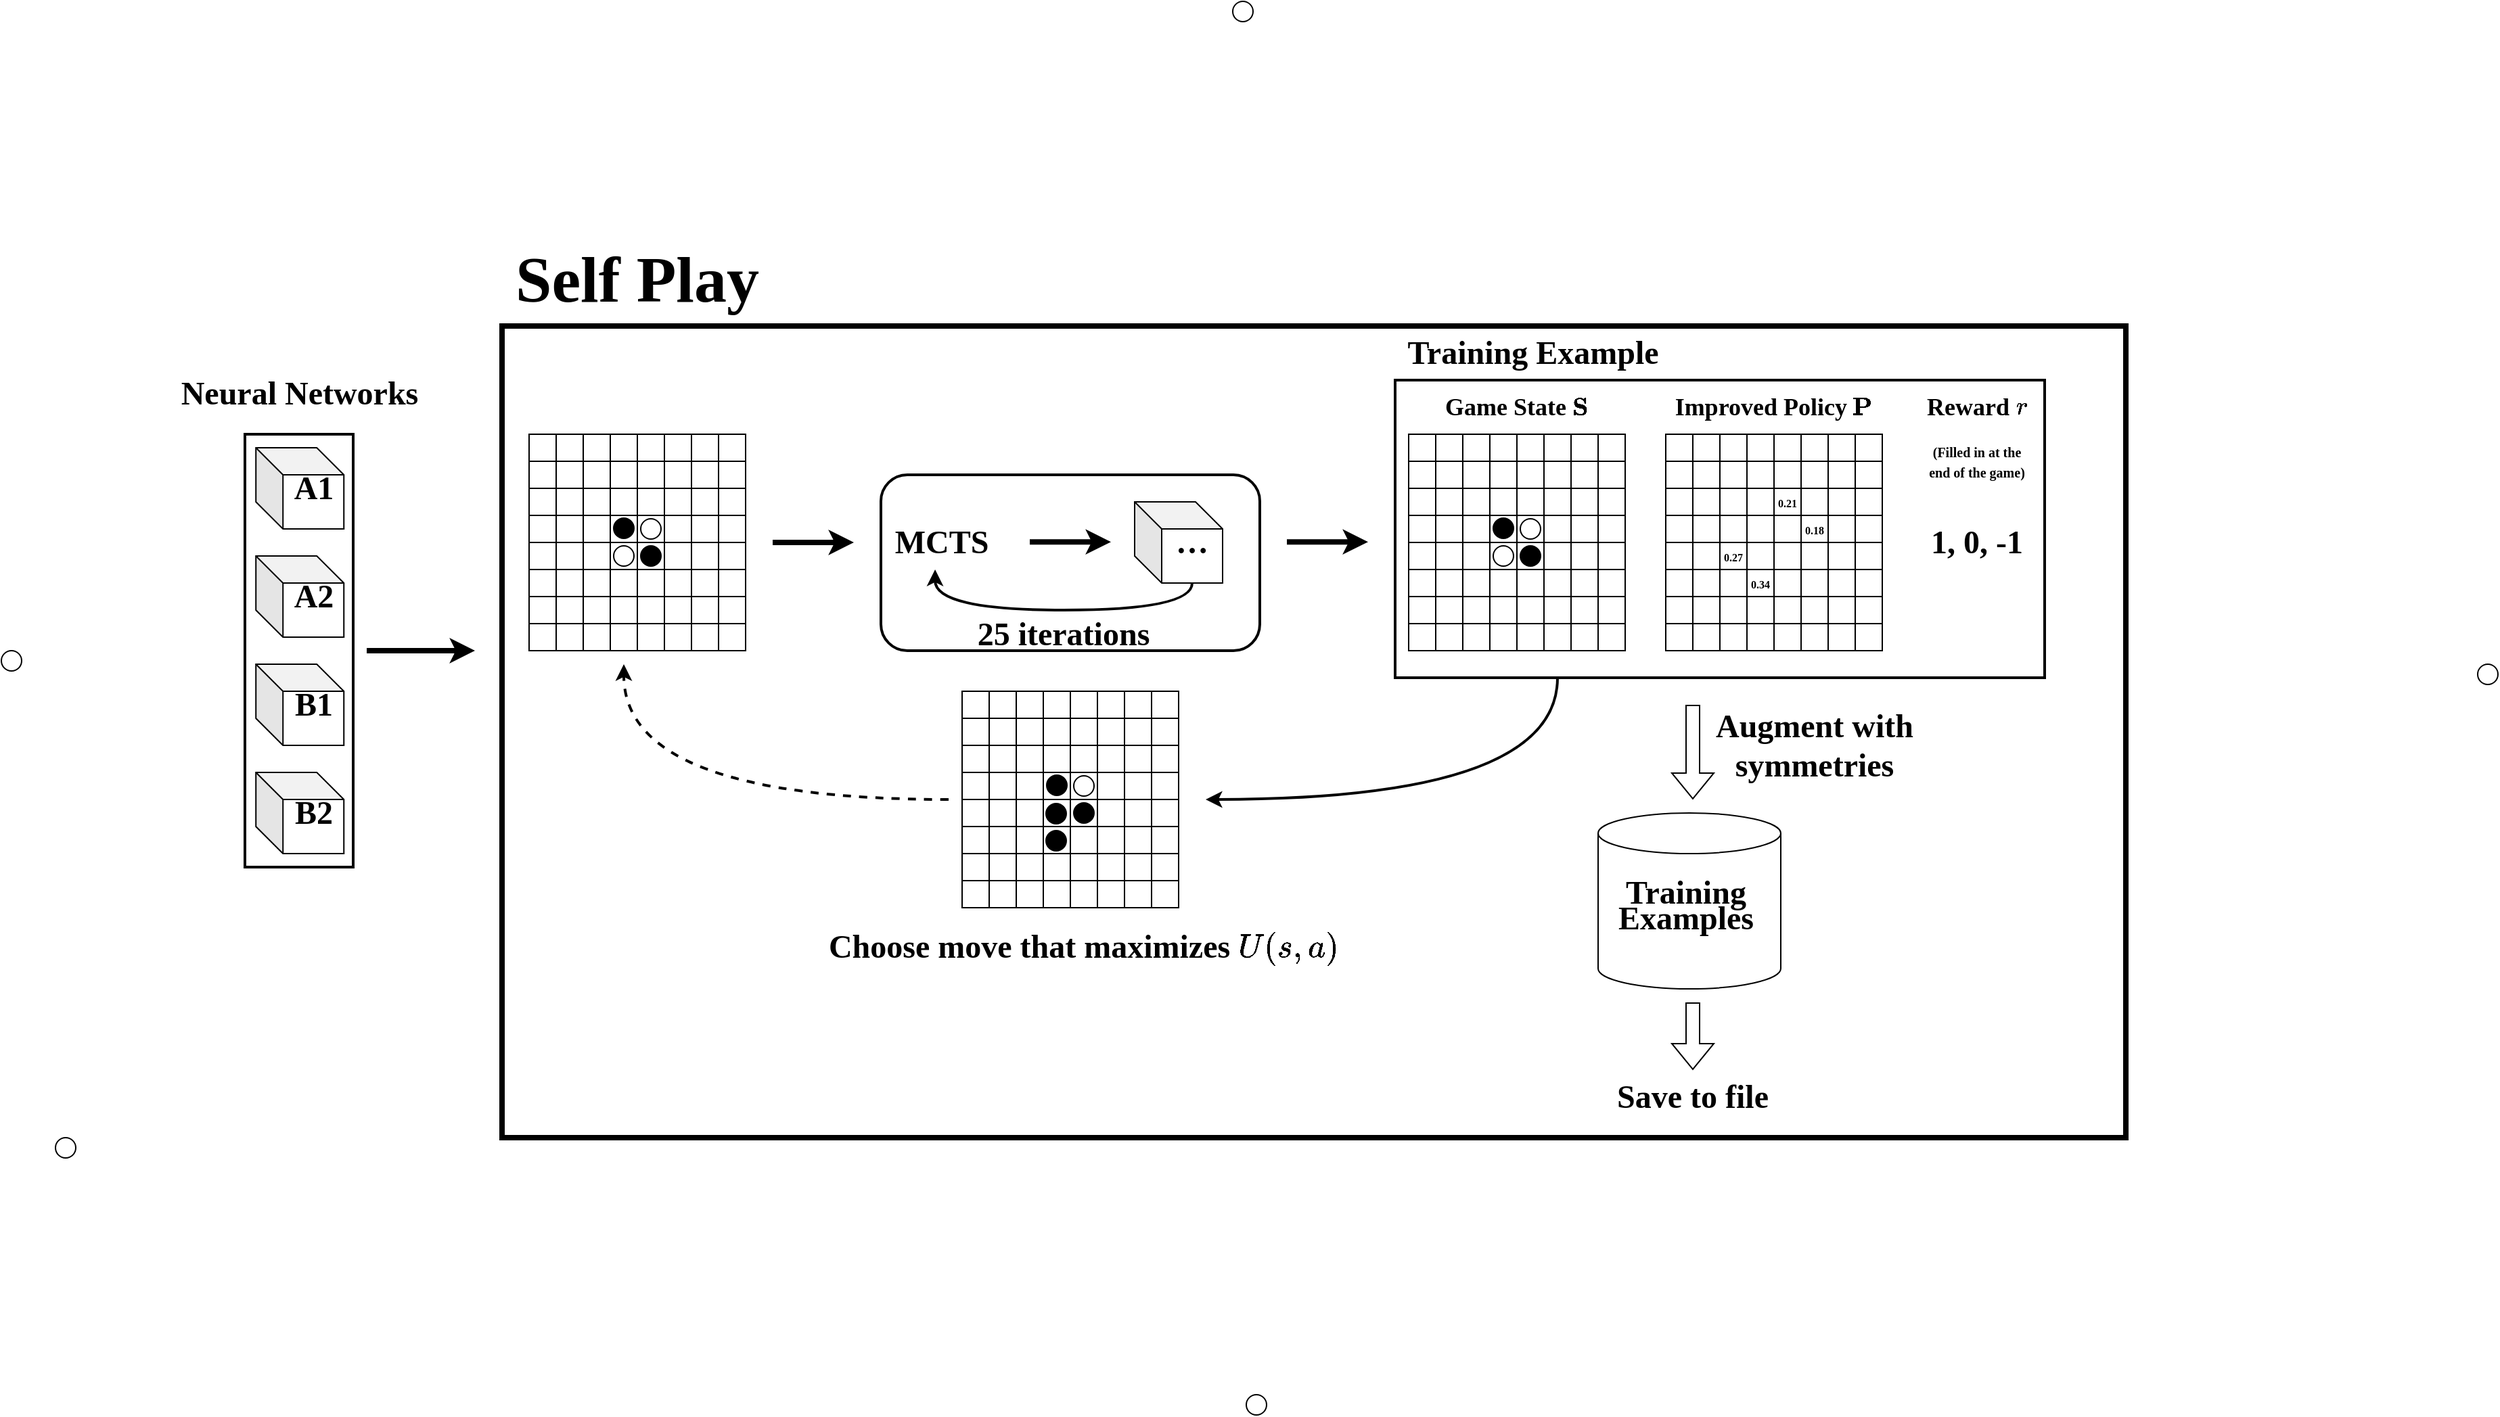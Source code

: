 <mxfile version="21.0.10" type="github">
  <diagram name="Page-1" id="_B4BeU5DoNyazo_gWRnJ">
    <mxGraphModel dx="2206" dy="1235" grid="1" gridSize="10" guides="0" tooltips="1" connect="1" arrows="1" fold="1" page="1" pageScale="1" pageWidth="1400" pageHeight="1100" math="1" shadow="0">
      <root>
        <mxCell id="0" />
        <mxCell id="1" parent="0" />
        <mxCell id="KX2G0ClOtOz7CE5KhIWY-155" value="" style="rounded=1;whiteSpace=wrap;html=1;fillColor=none;movable=1;resizable=1;rotatable=1;deletable=1;editable=1;locked=0;connectable=1;strokeWidth=2;" parent="1" vertex="1">
          <mxGeometry x="760" y="520" width="280" height="130" as="geometry" />
        </mxCell>
        <mxCell id="ciVCbVhhYI-BDBuRR6O5-1" value="" style="shape=cube;whiteSpace=wrap;html=1;boundedLbl=1;backgroundOutline=1;darkOpacity=0.05;darkOpacity2=0.1;" parent="1" vertex="1">
          <mxGeometry x="298.12" y="500" width="65" height="60" as="geometry" />
        </mxCell>
        <mxCell id="ciVCbVhhYI-BDBuRR6O5-2" value="" style="shape=cube;whiteSpace=wrap;html=1;boundedLbl=1;backgroundOutline=1;darkOpacity=0.05;darkOpacity2=0.1;" parent="1" vertex="1">
          <mxGeometry x="298.12" y="580" width="65" height="60" as="geometry" />
        </mxCell>
        <mxCell id="ciVCbVhhYI-BDBuRR6O5-4" value="&lt;b&gt;&lt;font style=&quot;font-size: 48px;&quot; face=&quot;Times New Roman&quot;&gt;Self Play&lt;br&gt;&lt;/font&gt;&lt;/b&gt;" style="text;html=1;strokeColor=none;fillColor=none;align=center;verticalAlign=middle;whiteSpace=wrap;rounded=0;" parent="1" vertex="1">
          <mxGeometry x="480" y="340" width="200" height="70" as="geometry" />
        </mxCell>
        <mxCell id="ciVCbVhhYI-BDBuRR6O5-5" value="&lt;font size=&quot;5&quot; face=&quot;Times New Roman&quot;&gt;&lt;b&gt;Training  Example&amp;nbsp;&lt;/b&gt;&lt;/font&gt;" style="text;html=1;strokeColor=none;fillColor=none;align=center;verticalAlign=middle;whiteSpace=wrap;rounded=0;" parent="1" vertex="1">
          <mxGeometry x="1140" y="420" width="210" height="20" as="geometry" />
        </mxCell>
        <mxCell id="ciVCbVhhYI-BDBuRR6O5-6" value="&lt;b&gt;&lt;font style=&quot;font-size: 24px;&quot; face=&quot;Times New Roman&quot;&gt;Augment with symmetries&lt;/font&gt;&lt;/b&gt;" style="text;html=1;strokeColor=none;fillColor=none;align=center;verticalAlign=middle;whiteSpace=wrap;rounded=0;" parent="1" vertex="1">
          <mxGeometry x="1370" y="700" width="160" height="40" as="geometry" />
        </mxCell>
        <mxCell id="ciVCbVhhYI-BDBuRR6O5-11" value="" style="rounded=0;whiteSpace=wrap;html=1;fillColor=none;strokeWidth=2;" parent="1" vertex="1">
          <mxGeometry x="290" y="490" width="80" height="320" as="geometry" />
        </mxCell>
        <mxCell id="ciVCbVhhYI-BDBuRR6O5-9" value="" style="shape=cube;whiteSpace=wrap;html=1;boundedLbl=1;backgroundOutline=1;darkOpacity=0.05;darkOpacity2=0.1;" parent="1" vertex="1">
          <mxGeometry x="298.12" y="660" width="65" height="60" as="geometry" />
        </mxCell>
        <mxCell id="ciVCbVhhYI-BDBuRR6O5-12" value="&lt;b&gt;&lt;font style=&quot;font-size: 24px;&quot; face=&quot;Times New Roman&quot;&gt;Neural Networks&lt;/font&gt;&lt;/b&gt;" style="text;html=1;strokeColor=none;fillColor=none;align=center;verticalAlign=middle;whiteSpace=wrap;rounded=0;" parent="1" vertex="1">
          <mxGeometry x="230" y="440" width="201.25" height="40" as="geometry" />
        </mxCell>
        <mxCell id="ciVCbVhhYI-BDBuRR6O5-14" value="" style="shape=cube;whiteSpace=wrap;html=1;boundedLbl=1;backgroundOutline=1;darkOpacity=0.05;darkOpacity2=0.1;" parent="1" vertex="1">
          <mxGeometry x="298.12" y="740" width="65" height="60" as="geometry" />
        </mxCell>
        <mxCell id="ciVCbVhhYI-BDBuRR6O5-15" value="&lt;b&gt;&lt;font style=&quot;font-size: 24px;&quot; face=&quot;Times New Roman&quot;&gt;A1&lt;/font&gt;&lt;/b&gt;" style="text;html=1;strokeColor=none;fillColor=none;align=center;verticalAlign=middle;whiteSpace=wrap;rounded=0;" parent="1" vertex="1">
          <mxGeometry x="310.62" y="510" width="60" height="40" as="geometry" />
        </mxCell>
        <mxCell id="ciVCbVhhYI-BDBuRR6O5-16" value="&lt;font size=&quot;5&quot; face=&quot;Times New Roman&quot;&gt;&lt;b&gt;A2&lt;/b&gt;&lt;/font&gt;" style="text;html=1;strokeColor=none;fillColor=none;align=center;verticalAlign=middle;whiteSpace=wrap;rounded=0;" parent="1" vertex="1">
          <mxGeometry x="310.62" y="590" width="60" height="40" as="geometry" />
        </mxCell>
        <mxCell id="ciVCbVhhYI-BDBuRR6O5-17" value="&lt;font size=&quot;5&quot; face=&quot;Times New Roman&quot;&gt;&lt;b&gt;B1&lt;/b&gt;&lt;/font&gt;" style="text;html=1;strokeColor=none;fillColor=none;align=center;verticalAlign=middle;whiteSpace=wrap;rounded=0;" parent="1" vertex="1">
          <mxGeometry x="310.62" y="670" width="60" height="40" as="geometry" />
        </mxCell>
        <mxCell id="ciVCbVhhYI-BDBuRR6O5-18" value="&lt;font size=&quot;5&quot; face=&quot;Times New Roman&quot;&gt;&lt;b&gt;B2&lt;/b&gt;&lt;/font&gt;" style="text;html=1;strokeColor=none;fillColor=none;align=center;verticalAlign=middle;whiteSpace=wrap;rounded=0;" parent="1" vertex="1">
          <mxGeometry x="310.62" y="750" width="60" height="40" as="geometry" />
        </mxCell>
        <mxCell id="ciVCbVhhYI-BDBuRR6O5-20" value="" style="endArrow=classic;html=1;rounded=0;fontFamily=Helvetica;fontSize=12;fontColor=default;strokeWidth=4;" parent="1" edge="1">
          <mxGeometry width="50" height="50" relative="1" as="geometry">
            <mxPoint x="380" y="650" as="sourcePoint" />
            <mxPoint x="460" y="650" as="targetPoint" />
          </mxGeometry>
        </mxCell>
        <mxCell id="KX2G0ClOtOz7CE5KhIWY-158" style="edgeStyle=orthogonalEdgeStyle;rounded=0;orthogonalLoop=1;jettySize=auto;html=1;entryX=0.429;entryY=1;entryDx=0;entryDy=0;entryPerimeter=0;curved=1;exitX=0;exitY=0;exitDx=42.5;exitDy=60;exitPerimeter=0;strokeWidth=2;" parent="1" source="ciVCbVhhYI-BDBuRR6O5-22" target="KX2G0ClOtOz7CE5KhIWY-154" edge="1">
          <mxGeometry relative="1" as="geometry">
            <Array as="points">
              <mxPoint x="990" y="620" />
              <mxPoint x="800" y="620" />
            </Array>
          </mxGeometry>
        </mxCell>
        <mxCell id="ciVCbVhhYI-BDBuRR6O5-22" value="" style="shape=cube;whiteSpace=wrap;html=1;boundedLbl=1;backgroundOutline=1;darkOpacity=0.05;darkOpacity2=0.1;" parent="1" vertex="1">
          <mxGeometry x="947.5" y="540" width="65" height="60" as="geometry" />
        </mxCell>
        <mxCell id="ciVCbVhhYI-BDBuRR6O5-23" value="&lt;font size=&quot;5&quot; face=&quot;Times New Roman&quot;&gt;&lt;b&gt;…&lt;/b&gt;&lt;/font&gt;" style="text;html=1;strokeColor=none;fillColor=none;align=center;verticalAlign=middle;whiteSpace=wrap;rounded=0;" parent="1" vertex="1">
          <mxGeometry x="960" y="550" width="60" height="40" as="geometry" />
        </mxCell>
        <mxCell id="ciVCbVhhYI-BDBuRR6O5-24" value="" style="whiteSpace=wrap;html=1;aspect=fixed;rounded=0;strokeColor=default;fontFamily=Helvetica;fontSize=12;fontColor=default;fillColor=none;" parent="1" vertex="1">
          <mxGeometry x="500" y="490" width="20" height="20" as="geometry" />
        </mxCell>
        <mxCell id="ciVCbVhhYI-BDBuRR6O5-25" value="" style="whiteSpace=wrap;html=1;aspect=fixed;rounded=0;strokeColor=default;fontFamily=Helvetica;fontSize=12;fontColor=default;fillColor=none;" parent="1" vertex="1">
          <mxGeometry x="520" y="490" width="20" height="20" as="geometry" />
        </mxCell>
        <mxCell id="ciVCbVhhYI-BDBuRR6O5-26" value="" style="whiteSpace=wrap;html=1;aspect=fixed;rounded=0;strokeColor=default;fontFamily=Helvetica;fontSize=12;fontColor=default;fillColor=none;" parent="1" vertex="1">
          <mxGeometry x="540" y="490" width="20" height="20" as="geometry" />
        </mxCell>
        <mxCell id="ciVCbVhhYI-BDBuRR6O5-27" value="" style="whiteSpace=wrap;html=1;aspect=fixed;rounded=0;strokeColor=default;fontFamily=Helvetica;fontSize=12;fontColor=default;fillColor=none;" parent="1" vertex="1">
          <mxGeometry x="560" y="490" width="20" height="20" as="geometry" />
        </mxCell>
        <mxCell id="ciVCbVhhYI-BDBuRR6O5-28" value="" style="whiteSpace=wrap;html=1;aspect=fixed;rounded=0;strokeColor=default;fontFamily=Helvetica;fontSize=12;fontColor=default;fillColor=none;" parent="1" vertex="1">
          <mxGeometry x="580" y="490" width="20" height="20" as="geometry" />
        </mxCell>
        <mxCell id="ciVCbVhhYI-BDBuRR6O5-29" value="" style="whiteSpace=wrap;html=1;aspect=fixed;rounded=0;strokeColor=default;fontFamily=Helvetica;fontSize=12;fontColor=default;fillColor=none;" parent="1" vertex="1">
          <mxGeometry x="600" y="490" width="20" height="20" as="geometry" />
        </mxCell>
        <mxCell id="ciVCbVhhYI-BDBuRR6O5-30" value="" style="whiteSpace=wrap;html=1;aspect=fixed;rounded=0;strokeColor=default;fontFamily=Helvetica;fontSize=12;fontColor=default;fillColor=none;" parent="1" vertex="1">
          <mxGeometry x="620" y="490" width="20" height="20" as="geometry" />
        </mxCell>
        <mxCell id="ciVCbVhhYI-BDBuRR6O5-31" value="" style="whiteSpace=wrap;html=1;aspect=fixed;rounded=0;strokeColor=default;fontFamily=Helvetica;fontSize=12;fontColor=default;fillColor=none;" parent="1" vertex="1">
          <mxGeometry x="640" y="490" width="20" height="20" as="geometry" />
        </mxCell>
        <mxCell id="ciVCbVhhYI-BDBuRR6O5-40" value="" style="whiteSpace=wrap;html=1;aspect=fixed;rounded=0;strokeColor=default;fontFamily=Helvetica;fontSize=12;fontColor=default;fillColor=none;" parent="1" vertex="1">
          <mxGeometry x="500" y="510" width="20" height="20" as="geometry" />
        </mxCell>
        <mxCell id="ciVCbVhhYI-BDBuRR6O5-41" value="" style="whiteSpace=wrap;html=1;aspect=fixed;rounded=0;strokeColor=default;fontFamily=Helvetica;fontSize=12;fontColor=default;fillColor=none;" parent="1" vertex="1">
          <mxGeometry x="520" y="510" width="20" height="20" as="geometry" />
        </mxCell>
        <mxCell id="ciVCbVhhYI-BDBuRR6O5-42" value="" style="whiteSpace=wrap;html=1;aspect=fixed;rounded=0;strokeColor=default;fontFamily=Helvetica;fontSize=12;fontColor=default;fillColor=none;" parent="1" vertex="1">
          <mxGeometry x="540" y="510" width="20" height="20" as="geometry" />
        </mxCell>
        <mxCell id="ciVCbVhhYI-BDBuRR6O5-43" value="" style="whiteSpace=wrap;html=1;aspect=fixed;rounded=0;strokeColor=default;fontFamily=Helvetica;fontSize=12;fontColor=default;fillColor=none;" parent="1" vertex="1">
          <mxGeometry x="560" y="510" width="20" height="20" as="geometry" />
        </mxCell>
        <mxCell id="ciVCbVhhYI-BDBuRR6O5-44" value="" style="whiteSpace=wrap;html=1;aspect=fixed;rounded=0;strokeColor=default;fontFamily=Helvetica;fontSize=12;fontColor=default;fillColor=none;" parent="1" vertex="1">
          <mxGeometry x="580" y="510" width="20" height="20" as="geometry" />
        </mxCell>
        <mxCell id="ciVCbVhhYI-BDBuRR6O5-45" value="" style="whiteSpace=wrap;html=1;aspect=fixed;rounded=0;strokeColor=default;fontFamily=Helvetica;fontSize=12;fontColor=default;fillColor=none;" parent="1" vertex="1">
          <mxGeometry x="600" y="510" width="20" height="20" as="geometry" />
        </mxCell>
        <mxCell id="ciVCbVhhYI-BDBuRR6O5-46" value="" style="whiteSpace=wrap;html=1;aspect=fixed;rounded=0;strokeColor=default;fontFamily=Helvetica;fontSize=12;fontColor=default;fillColor=none;" parent="1" vertex="1">
          <mxGeometry x="620" y="510" width="20" height="20" as="geometry" />
        </mxCell>
        <mxCell id="ciVCbVhhYI-BDBuRR6O5-47" value="" style="whiteSpace=wrap;html=1;aspect=fixed;rounded=0;strokeColor=default;fontFamily=Helvetica;fontSize=12;fontColor=default;fillColor=none;" parent="1" vertex="1">
          <mxGeometry x="640" y="510" width="20" height="20" as="geometry" />
        </mxCell>
        <mxCell id="ciVCbVhhYI-BDBuRR6O5-48" value="" style="whiteSpace=wrap;html=1;aspect=fixed;rounded=0;strokeColor=default;fontFamily=Helvetica;fontSize=12;fontColor=default;fillColor=none;" parent="1" vertex="1">
          <mxGeometry x="500" y="530" width="20" height="20" as="geometry" />
        </mxCell>
        <mxCell id="ciVCbVhhYI-BDBuRR6O5-49" value="" style="whiteSpace=wrap;html=1;aspect=fixed;rounded=0;strokeColor=default;fontFamily=Helvetica;fontSize=12;fontColor=default;fillColor=none;" parent="1" vertex="1">
          <mxGeometry x="520" y="530" width="20" height="20" as="geometry" />
        </mxCell>
        <mxCell id="ciVCbVhhYI-BDBuRR6O5-50" value="" style="whiteSpace=wrap;html=1;aspect=fixed;rounded=0;strokeColor=default;fontFamily=Helvetica;fontSize=12;fontColor=default;fillColor=none;" parent="1" vertex="1">
          <mxGeometry x="540" y="530" width="20" height="20" as="geometry" />
        </mxCell>
        <mxCell id="ciVCbVhhYI-BDBuRR6O5-51" value="" style="whiteSpace=wrap;html=1;aspect=fixed;rounded=0;strokeColor=default;fontFamily=Helvetica;fontSize=12;fontColor=default;fillColor=none;" parent="1" vertex="1">
          <mxGeometry x="560" y="530" width="20" height="20" as="geometry" />
        </mxCell>
        <mxCell id="ciVCbVhhYI-BDBuRR6O5-52" value="" style="whiteSpace=wrap;html=1;aspect=fixed;rounded=0;strokeColor=default;fontFamily=Helvetica;fontSize=12;fontColor=default;fillColor=none;" parent="1" vertex="1">
          <mxGeometry x="580" y="530" width="20" height="20" as="geometry" />
        </mxCell>
        <mxCell id="ciVCbVhhYI-BDBuRR6O5-53" value="" style="whiteSpace=wrap;html=1;aspect=fixed;rounded=0;strokeColor=default;fontFamily=Helvetica;fontSize=12;fontColor=default;fillColor=none;" parent="1" vertex="1">
          <mxGeometry x="600" y="530" width="20" height="20" as="geometry" />
        </mxCell>
        <mxCell id="ciVCbVhhYI-BDBuRR6O5-54" value="" style="whiteSpace=wrap;html=1;aspect=fixed;rounded=0;strokeColor=default;fontFamily=Helvetica;fontSize=12;fontColor=default;fillColor=none;" parent="1" vertex="1">
          <mxGeometry x="620" y="530" width="20" height="20" as="geometry" />
        </mxCell>
        <mxCell id="ciVCbVhhYI-BDBuRR6O5-55" value="" style="whiteSpace=wrap;html=1;aspect=fixed;rounded=0;strokeColor=default;fontFamily=Helvetica;fontSize=12;fontColor=default;fillColor=none;" parent="1" vertex="1">
          <mxGeometry x="640" y="530" width="20" height="20" as="geometry" />
        </mxCell>
        <mxCell id="ciVCbVhhYI-BDBuRR6O5-80" value="" style="whiteSpace=wrap;html=1;aspect=fixed;rounded=0;strokeColor=default;fontFamily=Helvetica;fontSize=12;fontColor=default;fillColor=none;" parent="1" vertex="1">
          <mxGeometry x="500" y="550" width="20" height="20" as="geometry" />
        </mxCell>
        <mxCell id="ciVCbVhhYI-BDBuRR6O5-81" value="" style="whiteSpace=wrap;html=1;aspect=fixed;rounded=0;strokeColor=default;fontFamily=Helvetica;fontSize=12;fontColor=default;fillColor=none;" parent="1" vertex="1">
          <mxGeometry x="520" y="550" width="20" height="20" as="geometry" />
        </mxCell>
        <mxCell id="ciVCbVhhYI-BDBuRR6O5-82" value="" style="whiteSpace=wrap;html=1;aspect=fixed;rounded=0;strokeColor=default;fontFamily=Helvetica;fontSize=12;fontColor=default;fillColor=none;" parent="1" vertex="1">
          <mxGeometry x="540" y="550" width="20" height="20" as="geometry" />
        </mxCell>
        <mxCell id="ciVCbVhhYI-BDBuRR6O5-83" value="" style="whiteSpace=wrap;html=1;aspect=fixed;rounded=0;strokeColor=default;fontFamily=Helvetica;fontSize=12;fontColor=default;fillColor=none;" parent="1" vertex="1">
          <mxGeometry x="560" y="550" width="20" height="20" as="geometry" />
        </mxCell>
        <mxCell id="ciVCbVhhYI-BDBuRR6O5-84" value="" style="whiteSpace=wrap;html=1;aspect=fixed;rounded=0;strokeColor=default;fontFamily=Helvetica;fontSize=12;fontColor=default;fillColor=none;" parent="1" vertex="1">
          <mxGeometry x="580" y="550" width="20" height="20" as="geometry" />
        </mxCell>
        <mxCell id="ciVCbVhhYI-BDBuRR6O5-85" value="" style="whiteSpace=wrap;html=1;aspect=fixed;rounded=0;strokeColor=default;fontFamily=Helvetica;fontSize=12;fontColor=default;fillColor=none;" parent="1" vertex="1">
          <mxGeometry x="600" y="550" width="20" height="20" as="geometry" />
        </mxCell>
        <mxCell id="ciVCbVhhYI-BDBuRR6O5-86" value="" style="whiteSpace=wrap;html=1;aspect=fixed;rounded=0;strokeColor=default;fontFamily=Helvetica;fontSize=12;fontColor=default;fillColor=none;" parent="1" vertex="1">
          <mxGeometry x="620" y="550" width="20" height="20" as="geometry" />
        </mxCell>
        <mxCell id="ciVCbVhhYI-BDBuRR6O5-87" value="" style="whiteSpace=wrap;html=1;aspect=fixed;rounded=0;strokeColor=default;fontFamily=Helvetica;fontSize=12;fontColor=default;fillColor=none;" parent="1" vertex="1">
          <mxGeometry x="640" y="550" width="20" height="20" as="geometry" />
        </mxCell>
        <mxCell id="ciVCbVhhYI-BDBuRR6O5-216" value="" style="whiteSpace=wrap;html=1;aspect=fixed;rounded=0;strokeColor=default;fontFamily=Helvetica;fontSize=12;fontColor=default;fillColor=none;" parent="1" vertex="1">
          <mxGeometry x="500" y="570" width="20" height="20" as="geometry" />
        </mxCell>
        <mxCell id="ciVCbVhhYI-BDBuRR6O5-217" value="" style="whiteSpace=wrap;html=1;aspect=fixed;rounded=0;strokeColor=default;fontFamily=Helvetica;fontSize=12;fontColor=default;fillColor=none;" parent="1" vertex="1">
          <mxGeometry x="520" y="570" width="20" height="20" as="geometry" />
        </mxCell>
        <mxCell id="ciVCbVhhYI-BDBuRR6O5-218" value="" style="whiteSpace=wrap;html=1;aspect=fixed;rounded=0;strokeColor=default;fontFamily=Helvetica;fontSize=12;fontColor=default;fillColor=none;" parent="1" vertex="1">
          <mxGeometry x="540" y="570" width="20" height="20" as="geometry" />
        </mxCell>
        <mxCell id="ciVCbVhhYI-BDBuRR6O5-219" value="" style="whiteSpace=wrap;html=1;aspect=fixed;rounded=0;strokeColor=default;fontFamily=Helvetica;fontSize=12;fontColor=default;fillColor=none;" parent="1" vertex="1">
          <mxGeometry x="560" y="570" width="20" height="20" as="geometry" />
        </mxCell>
        <mxCell id="ciVCbVhhYI-BDBuRR6O5-220" value="" style="whiteSpace=wrap;html=1;aspect=fixed;rounded=0;strokeColor=default;fontFamily=Helvetica;fontSize=12;fontColor=default;fillColor=none;" parent="1" vertex="1">
          <mxGeometry x="580" y="570" width="20" height="20" as="geometry" />
        </mxCell>
        <mxCell id="ciVCbVhhYI-BDBuRR6O5-221" value="" style="whiteSpace=wrap;html=1;aspect=fixed;rounded=0;strokeColor=default;fontFamily=Helvetica;fontSize=12;fontColor=default;fillColor=none;" parent="1" vertex="1">
          <mxGeometry x="600" y="570" width="20" height="20" as="geometry" />
        </mxCell>
        <mxCell id="ciVCbVhhYI-BDBuRR6O5-222" value="" style="whiteSpace=wrap;html=1;aspect=fixed;rounded=0;strokeColor=default;fontFamily=Helvetica;fontSize=12;fontColor=default;fillColor=none;" parent="1" vertex="1">
          <mxGeometry x="620" y="570" width="20" height="20" as="geometry" />
        </mxCell>
        <mxCell id="ciVCbVhhYI-BDBuRR6O5-223" value="" style="whiteSpace=wrap;html=1;aspect=fixed;rounded=0;strokeColor=default;fontFamily=Helvetica;fontSize=12;fontColor=default;fillColor=none;" parent="1" vertex="1">
          <mxGeometry x="640" y="570" width="20" height="20" as="geometry" />
        </mxCell>
        <mxCell id="ciVCbVhhYI-BDBuRR6O5-224" value="" style="whiteSpace=wrap;html=1;aspect=fixed;rounded=0;strokeColor=default;fontFamily=Helvetica;fontSize=12;fontColor=default;fillColor=none;" parent="1" vertex="1">
          <mxGeometry x="500" y="590" width="20" height="20" as="geometry" />
        </mxCell>
        <mxCell id="ciVCbVhhYI-BDBuRR6O5-225" value="" style="whiteSpace=wrap;html=1;aspect=fixed;rounded=0;strokeColor=default;fontFamily=Helvetica;fontSize=12;fontColor=default;fillColor=none;" parent="1" vertex="1">
          <mxGeometry x="520" y="590" width="20" height="20" as="geometry" />
        </mxCell>
        <mxCell id="ciVCbVhhYI-BDBuRR6O5-226" value="" style="whiteSpace=wrap;html=1;aspect=fixed;rounded=0;strokeColor=default;fontFamily=Helvetica;fontSize=12;fontColor=default;fillColor=none;" parent="1" vertex="1">
          <mxGeometry x="540" y="590" width="20" height="20" as="geometry" />
        </mxCell>
        <mxCell id="ciVCbVhhYI-BDBuRR6O5-227" value="" style="whiteSpace=wrap;html=1;aspect=fixed;rounded=0;strokeColor=default;fontFamily=Helvetica;fontSize=12;fontColor=default;fillColor=none;" parent="1" vertex="1">
          <mxGeometry x="560" y="590" width="20" height="20" as="geometry" />
        </mxCell>
        <mxCell id="ciVCbVhhYI-BDBuRR6O5-228" value="" style="whiteSpace=wrap;html=1;aspect=fixed;rounded=0;strokeColor=default;fontFamily=Helvetica;fontSize=12;fontColor=default;fillColor=none;" parent="1" vertex="1">
          <mxGeometry x="580" y="590" width="20" height="20" as="geometry" />
        </mxCell>
        <mxCell id="ciVCbVhhYI-BDBuRR6O5-229" value="" style="whiteSpace=wrap;html=1;aspect=fixed;rounded=0;strokeColor=default;fontFamily=Helvetica;fontSize=12;fontColor=default;fillColor=none;" parent="1" vertex="1">
          <mxGeometry x="600" y="590" width="20" height="20" as="geometry" />
        </mxCell>
        <mxCell id="ciVCbVhhYI-BDBuRR6O5-230" value="" style="whiteSpace=wrap;html=1;aspect=fixed;rounded=0;strokeColor=default;fontFamily=Helvetica;fontSize=12;fontColor=default;fillColor=none;" parent="1" vertex="1">
          <mxGeometry x="620" y="590" width="20" height="20" as="geometry" />
        </mxCell>
        <mxCell id="ciVCbVhhYI-BDBuRR6O5-231" value="" style="whiteSpace=wrap;html=1;aspect=fixed;rounded=0;strokeColor=default;fontFamily=Helvetica;fontSize=12;fontColor=default;fillColor=none;" parent="1" vertex="1">
          <mxGeometry x="640" y="590" width="20" height="20" as="geometry" />
        </mxCell>
        <mxCell id="ciVCbVhhYI-BDBuRR6O5-232" value="" style="whiteSpace=wrap;html=1;aspect=fixed;rounded=0;strokeColor=default;fontFamily=Helvetica;fontSize=12;fontColor=default;fillColor=none;" parent="1" vertex="1">
          <mxGeometry x="500" y="610" width="20" height="20" as="geometry" />
        </mxCell>
        <mxCell id="ciVCbVhhYI-BDBuRR6O5-233" value="" style="whiteSpace=wrap;html=1;aspect=fixed;rounded=0;strokeColor=default;fontFamily=Helvetica;fontSize=12;fontColor=default;fillColor=none;" parent="1" vertex="1">
          <mxGeometry x="520" y="610" width="20" height="20" as="geometry" />
        </mxCell>
        <mxCell id="ciVCbVhhYI-BDBuRR6O5-234" value="" style="whiteSpace=wrap;html=1;aspect=fixed;rounded=0;strokeColor=default;fontFamily=Helvetica;fontSize=12;fontColor=default;fillColor=none;" parent="1" vertex="1">
          <mxGeometry x="540" y="610" width="20" height="20" as="geometry" />
        </mxCell>
        <mxCell id="ciVCbVhhYI-BDBuRR6O5-235" value="" style="whiteSpace=wrap;html=1;aspect=fixed;rounded=0;strokeColor=default;fontFamily=Helvetica;fontSize=12;fontColor=default;fillColor=none;" parent="1" vertex="1">
          <mxGeometry x="560" y="610" width="20" height="20" as="geometry" />
        </mxCell>
        <mxCell id="ciVCbVhhYI-BDBuRR6O5-236" value="" style="whiteSpace=wrap;html=1;aspect=fixed;rounded=0;strokeColor=default;fontFamily=Helvetica;fontSize=12;fontColor=default;fillColor=none;" parent="1" vertex="1">
          <mxGeometry x="580" y="610" width="20" height="20" as="geometry" />
        </mxCell>
        <mxCell id="ciVCbVhhYI-BDBuRR6O5-237" value="" style="whiteSpace=wrap;html=1;aspect=fixed;rounded=0;strokeColor=default;fontFamily=Helvetica;fontSize=12;fontColor=default;fillColor=none;" parent="1" vertex="1">
          <mxGeometry x="600" y="610" width="20" height="20" as="geometry" />
        </mxCell>
        <mxCell id="ciVCbVhhYI-BDBuRR6O5-238" value="" style="whiteSpace=wrap;html=1;aspect=fixed;rounded=0;strokeColor=default;fontFamily=Helvetica;fontSize=12;fontColor=default;fillColor=none;" parent="1" vertex="1">
          <mxGeometry x="620" y="610" width="20" height="20" as="geometry" />
        </mxCell>
        <mxCell id="ciVCbVhhYI-BDBuRR6O5-239" value="" style="whiteSpace=wrap;html=1;aspect=fixed;rounded=0;strokeColor=default;fontFamily=Helvetica;fontSize=12;fontColor=default;fillColor=none;" parent="1" vertex="1">
          <mxGeometry x="640" y="610" width="20" height="20" as="geometry" />
        </mxCell>
        <mxCell id="ciVCbVhhYI-BDBuRR6O5-240" value="" style="whiteSpace=wrap;html=1;aspect=fixed;rounded=0;strokeColor=default;fontFamily=Helvetica;fontSize=12;fontColor=default;fillColor=none;" parent="1" vertex="1">
          <mxGeometry x="500" y="630" width="20" height="20" as="geometry" />
        </mxCell>
        <mxCell id="ciVCbVhhYI-BDBuRR6O5-241" value="" style="whiteSpace=wrap;html=1;aspect=fixed;rounded=0;strokeColor=default;fontFamily=Helvetica;fontSize=12;fontColor=default;fillColor=none;" parent="1" vertex="1">
          <mxGeometry x="520" y="630" width="20" height="20" as="geometry" />
        </mxCell>
        <mxCell id="ciVCbVhhYI-BDBuRR6O5-242" value="" style="whiteSpace=wrap;html=1;aspect=fixed;rounded=0;strokeColor=default;fontFamily=Helvetica;fontSize=12;fontColor=default;fillColor=none;" parent="1" vertex="1">
          <mxGeometry x="540" y="630" width="20" height="20" as="geometry" />
        </mxCell>
        <mxCell id="ciVCbVhhYI-BDBuRR6O5-243" value="" style="whiteSpace=wrap;html=1;aspect=fixed;rounded=0;strokeColor=default;fontFamily=Helvetica;fontSize=12;fontColor=default;fillColor=none;" parent="1" vertex="1">
          <mxGeometry x="560" y="630" width="20" height="20" as="geometry" />
        </mxCell>
        <mxCell id="ciVCbVhhYI-BDBuRR6O5-244" value="" style="whiteSpace=wrap;html=1;aspect=fixed;rounded=0;strokeColor=default;fontFamily=Helvetica;fontSize=12;fontColor=default;fillColor=none;" parent="1" vertex="1">
          <mxGeometry x="580" y="630" width="20" height="20" as="geometry" />
        </mxCell>
        <mxCell id="ciVCbVhhYI-BDBuRR6O5-245" value="" style="whiteSpace=wrap;html=1;aspect=fixed;rounded=0;strokeColor=default;fontFamily=Helvetica;fontSize=12;fontColor=default;fillColor=none;" parent="1" vertex="1">
          <mxGeometry x="600" y="630" width="20" height="20" as="geometry" />
        </mxCell>
        <mxCell id="ciVCbVhhYI-BDBuRR6O5-246" value="" style="whiteSpace=wrap;html=1;aspect=fixed;rounded=0;strokeColor=default;fontFamily=Helvetica;fontSize=12;fontColor=default;fillColor=none;" parent="1" vertex="1">
          <mxGeometry x="620" y="630" width="20" height="20" as="geometry" />
        </mxCell>
        <mxCell id="ciVCbVhhYI-BDBuRR6O5-247" value="" style="whiteSpace=wrap;html=1;aspect=fixed;rounded=0;strokeColor=default;fontFamily=Helvetica;fontSize=12;fontColor=default;fillColor=none;" parent="1" vertex="1">
          <mxGeometry x="640" y="630" width="20" height="20" as="geometry" />
        </mxCell>
        <mxCell id="ciVCbVhhYI-BDBuRR6O5-250" value="" style="ellipse;whiteSpace=wrap;html=1;aspect=fixed;rounded=0;strokeColor=default;fontFamily=Helvetica;fontSize=12;fontColor=default;fillColor=#000000;" parent="1" vertex="1">
          <mxGeometry x="562.5" y="552" width="15" height="15" as="geometry" />
        </mxCell>
        <mxCell id="ciVCbVhhYI-BDBuRR6O5-251" value="" style="ellipse;whiteSpace=wrap;html=1;aspect=fixed;rounded=0;strokeColor=default;fontFamily=Helvetica;fontSize=12;fontColor=default;fillColor=none;" parent="1" vertex="1">
          <mxGeometry x="150" y="1010" width="15" height="15" as="geometry" />
        </mxCell>
        <mxCell id="ciVCbVhhYI-BDBuRR6O5-252" value="" style="ellipse;whiteSpace=wrap;html=1;aspect=fixed;rounded=0;strokeColor=default;fontFamily=Helvetica;fontSize=12;fontColor=default;fillColor=#000000;" parent="1" vertex="1">
          <mxGeometry x="582.5" y="572.5" width="15" height="15" as="geometry" />
        </mxCell>
        <mxCell id="ciVCbVhhYI-BDBuRR6O5-253" value="" style="ellipse;whiteSpace=wrap;html=1;aspect=fixed;rounded=0;strokeColor=default;fontFamily=Helvetica;fontSize=12;fontColor=default;fillColor=none;" parent="1" vertex="1">
          <mxGeometry x="562.5" y="572.5" width="15" height="15" as="geometry" />
        </mxCell>
        <mxCell id="ciVCbVhhYI-BDBuRR6O5-254" value="" style="ellipse;whiteSpace=wrap;html=1;aspect=fixed;rounded=0;strokeColor=default;fontFamily=Helvetica;fontSize=12;fontColor=default;fillColor=none;" parent="1" vertex="1">
          <mxGeometry x="582.5" y="552.5" width="15" height="15" as="geometry" />
        </mxCell>
        <mxCell id="KX2G0ClOtOz7CE5KhIWY-3" value="" style="whiteSpace=wrap;html=1;aspect=fixed;rounded=0;strokeColor=default;fontFamily=Helvetica;fontSize=12;fontColor=default;fillColor=none;" parent="1" vertex="1">
          <mxGeometry x="1340" y="490" width="20" height="20" as="geometry" />
        </mxCell>
        <mxCell id="KX2G0ClOtOz7CE5KhIWY-4" value="" style="whiteSpace=wrap;html=1;aspect=fixed;rounded=0;strokeColor=default;fontFamily=Helvetica;fontSize=12;fontColor=default;fillColor=none;" parent="1" vertex="1">
          <mxGeometry x="1360" y="490" width="20" height="20" as="geometry" />
        </mxCell>
        <mxCell id="KX2G0ClOtOz7CE5KhIWY-5" value="" style="whiteSpace=wrap;html=1;aspect=fixed;rounded=0;strokeColor=default;fontFamily=Helvetica;fontSize=12;fontColor=default;fillColor=none;" parent="1" vertex="1">
          <mxGeometry x="1380" y="490" width="20" height="20" as="geometry" />
        </mxCell>
        <mxCell id="KX2G0ClOtOz7CE5KhIWY-6" value="" style="whiteSpace=wrap;html=1;aspect=fixed;rounded=0;strokeColor=default;fontFamily=Helvetica;fontSize=12;fontColor=default;fillColor=none;" parent="1" vertex="1">
          <mxGeometry x="1400" y="490" width="20" height="20" as="geometry" />
        </mxCell>
        <mxCell id="KX2G0ClOtOz7CE5KhIWY-7" value="" style="whiteSpace=wrap;html=1;aspect=fixed;rounded=0;strokeColor=default;fontFamily=Helvetica;fontSize=12;fontColor=default;fillColor=none;" parent="1" vertex="1">
          <mxGeometry x="1420" y="490" width="20" height="20" as="geometry" />
        </mxCell>
        <mxCell id="KX2G0ClOtOz7CE5KhIWY-8" value="" style="whiteSpace=wrap;html=1;aspect=fixed;rounded=0;strokeColor=default;fontFamily=Helvetica;fontSize=12;fontColor=default;fillColor=none;" parent="1" vertex="1">
          <mxGeometry x="1440" y="490" width="20" height="20" as="geometry" />
        </mxCell>
        <mxCell id="KX2G0ClOtOz7CE5KhIWY-9" value="" style="whiteSpace=wrap;html=1;aspect=fixed;rounded=0;strokeColor=default;fontFamily=Helvetica;fontSize=12;fontColor=default;fillColor=none;" parent="1" vertex="1">
          <mxGeometry x="1460" y="490" width="20" height="20" as="geometry" />
        </mxCell>
        <mxCell id="KX2G0ClOtOz7CE5KhIWY-10" value="" style="whiteSpace=wrap;html=1;aspect=fixed;rounded=0;strokeColor=default;fontFamily=Helvetica;fontSize=12;fontColor=default;fillColor=none;" parent="1" vertex="1">
          <mxGeometry x="1480" y="490" width="20" height="20" as="geometry" />
        </mxCell>
        <mxCell id="KX2G0ClOtOz7CE5KhIWY-11" value="" style="whiteSpace=wrap;html=1;aspect=fixed;rounded=0;strokeColor=default;fontFamily=Helvetica;fontSize=12;fontColor=default;fillColor=none;" parent="1" vertex="1">
          <mxGeometry x="1340" y="510" width="20" height="20" as="geometry" />
        </mxCell>
        <mxCell id="KX2G0ClOtOz7CE5KhIWY-12" value="" style="whiteSpace=wrap;html=1;aspect=fixed;rounded=0;strokeColor=default;fontFamily=Helvetica;fontSize=12;fontColor=default;fillColor=none;" parent="1" vertex="1">
          <mxGeometry x="1360" y="510" width="20" height="20" as="geometry" />
        </mxCell>
        <mxCell id="KX2G0ClOtOz7CE5KhIWY-13" value="" style="whiteSpace=wrap;html=1;aspect=fixed;rounded=0;strokeColor=default;fontFamily=Helvetica;fontSize=12;fontColor=default;fillColor=none;" parent="1" vertex="1">
          <mxGeometry x="1380" y="510" width="20" height="20" as="geometry" />
        </mxCell>
        <mxCell id="KX2G0ClOtOz7CE5KhIWY-14" value="" style="whiteSpace=wrap;html=1;aspect=fixed;rounded=0;strokeColor=default;fontFamily=Helvetica;fontSize=12;fontColor=default;fillColor=none;" parent="1" vertex="1">
          <mxGeometry x="1400" y="510" width="20" height="20" as="geometry" />
        </mxCell>
        <mxCell id="KX2G0ClOtOz7CE5KhIWY-15" value="" style="whiteSpace=wrap;html=1;aspect=fixed;rounded=0;strokeColor=default;fontFamily=Helvetica;fontSize=12;fontColor=default;fillColor=none;" parent="1" vertex="1">
          <mxGeometry x="1420" y="510" width="20" height="20" as="geometry" />
        </mxCell>
        <mxCell id="KX2G0ClOtOz7CE5KhIWY-16" value="" style="whiteSpace=wrap;html=1;aspect=fixed;rounded=0;strokeColor=default;fontFamily=Helvetica;fontSize=12;fontColor=default;fillColor=none;" parent="1" vertex="1">
          <mxGeometry x="1440" y="510" width="20" height="20" as="geometry" />
        </mxCell>
        <mxCell id="KX2G0ClOtOz7CE5KhIWY-17" value="" style="whiteSpace=wrap;html=1;aspect=fixed;rounded=0;strokeColor=default;fontFamily=Helvetica;fontSize=12;fontColor=default;fillColor=none;" parent="1" vertex="1">
          <mxGeometry x="1460" y="510" width="20" height="20" as="geometry" />
        </mxCell>
        <mxCell id="KX2G0ClOtOz7CE5KhIWY-18" value="" style="whiteSpace=wrap;html=1;aspect=fixed;rounded=0;strokeColor=default;fontFamily=Helvetica;fontSize=12;fontColor=default;fillColor=none;" parent="1" vertex="1">
          <mxGeometry x="1480" y="510" width="20" height="20" as="geometry" />
        </mxCell>
        <mxCell id="KX2G0ClOtOz7CE5KhIWY-19" value="" style="whiteSpace=wrap;html=1;aspect=fixed;rounded=0;strokeColor=default;fontFamily=Helvetica;fontSize=12;fontColor=default;fillColor=none;" parent="1" vertex="1">
          <mxGeometry x="1340" y="530" width="20" height="20" as="geometry" />
        </mxCell>
        <mxCell id="KX2G0ClOtOz7CE5KhIWY-20" value="" style="whiteSpace=wrap;html=1;aspect=fixed;rounded=0;strokeColor=default;fontFamily=Helvetica;fontSize=12;fontColor=default;fillColor=none;" parent="1" vertex="1">
          <mxGeometry x="1360" y="530" width="20" height="20" as="geometry" />
        </mxCell>
        <mxCell id="KX2G0ClOtOz7CE5KhIWY-21" value="" style="whiteSpace=wrap;html=1;aspect=fixed;rounded=0;strokeColor=default;fontFamily=Helvetica;fontSize=12;fontColor=default;fillColor=none;" parent="1" vertex="1">
          <mxGeometry x="1380" y="530" width="20" height="20" as="geometry" />
        </mxCell>
        <mxCell id="KX2G0ClOtOz7CE5KhIWY-22" value="" style="whiteSpace=wrap;html=1;aspect=fixed;rounded=0;strokeColor=default;fontFamily=Helvetica;fontSize=12;fontColor=default;fillColor=none;" parent="1" vertex="1">
          <mxGeometry x="1400" y="530" width="20" height="20" as="geometry" />
        </mxCell>
        <mxCell id="KX2G0ClOtOz7CE5KhIWY-23" value="" style="whiteSpace=wrap;html=1;aspect=fixed;rounded=0;strokeColor=default;fontFamily=Helvetica;fontSize=12;fontColor=default;fillColor=none;" parent="1" vertex="1">
          <mxGeometry x="1420" y="530" width="20" height="20" as="geometry" />
        </mxCell>
        <mxCell id="KX2G0ClOtOz7CE5KhIWY-24" value="" style="whiteSpace=wrap;html=1;aspect=fixed;rounded=0;strokeColor=default;fontFamily=Helvetica;fontSize=12;fontColor=default;fillColor=none;" parent="1" vertex="1">
          <mxGeometry x="1440" y="530" width="20" height="20" as="geometry" />
        </mxCell>
        <mxCell id="KX2G0ClOtOz7CE5KhIWY-25" value="" style="whiteSpace=wrap;html=1;aspect=fixed;rounded=0;strokeColor=default;fontFamily=Helvetica;fontSize=12;fontColor=default;fillColor=none;" parent="1" vertex="1">
          <mxGeometry x="1460" y="530" width="20" height="20" as="geometry" />
        </mxCell>
        <mxCell id="KX2G0ClOtOz7CE5KhIWY-26" value="" style="whiteSpace=wrap;html=1;aspect=fixed;rounded=0;strokeColor=default;fontFamily=Helvetica;fontSize=12;fontColor=default;fillColor=none;" parent="1" vertex="1">
          <mxGeometry x="1480" y="530" width="20" height="20" as="geometry" />
        </mxCell>
        <mxCell id="KX2G0ClOtOz7CE5KhIWY-27" value="" style="whiteSpace=wrap;html=1;aspect=fixed;rounded=0;strokeColor=default;fontFamily=Helvetica;fontSize=12;fontColor=default;fillColor=none;" parent="1" vertex="1">
          <mxGeometry x="1340" y="550" width="20" height="20" as="geometry" />
        </mxCell>
        <mxCell id="KX2G0ClOtOz7CE5KhIWY-28" value="" style="whiteSpace=wrap;html=1;aspect=fixed;rounded=0;strokeColor=default;fontFamily=Helvetica;fontSize=12;fontColor=default;fillColor=none;" parent="1" vertex="1">
          <mxGeometry x="1360" y="550" width="20" height="20" as="geometry" />
        </mxCell>
        <mxCell id="KX2G0ClOtOz7CE5KhIWY-29" value="" style="whiteSpace=wrap;html=1;aspect=fixed;rounded=0;strokeColor=default;fontFamily=Helvetica;fontSize=12;fontColor=default;fillColor=none;" parent="1" vertex="1">
          <mxGeometry x="1380" y="550" width="20" height="20" as="geometry" />
        </mxCell>
        <mxCell id="KX2G0ClOtOz7CE5KhIWY-30" value="" style="whiteSpace=wrap;html=1;aspect=fixed;rounded=0;strokeColor=default;fontFamily=Helvetica;fontSize=12;fontColor=default;fillColor=none;" parent="1" vertex="1">
          <mxGeometry x="1400" y="550" width="20" height="20" as="geometry" />
        </mxCell>
        <mxCell id="KX2G0ClOtOz7CE5KhIWY-31" value="" style="whiteSpace=wrap;html=1;aspect=fixed;rounded=0;strokeColor=default;fontFamily=Helvetica;fontSize=12;fontColor=default;fillColor=none;" parent="1" vertex="1">
          <mxGeometry x="1420" y="550" width="20" height="20" as="geometry" />
        </mxCell>
        <mxCell id="KX2G0ClOtOz7CE5KhIWY-32" value="" style="whiteSpace=wrap;html=1;aspect=fixed;rounded=0;strokeColor=default;fontFamily=Helvetica;fontSize=12;fontColor=default;fillColor=none;" parent="1" vertex="1">
          <mxGeometry x="1440" y="550" width="20" height="20" as="geometry" />
        </mxCell>
        <mxCell id="KX2G0ClOtOz7CE5KhIWY-33" value="" style="whiteSpace=wrap;html=1;aspect=fixed;rounded=0;strokeColor=default;fontFamily=Helvetica;fontSize=12;fontColor=default;fillColor=none;" parent="1" vertex="1">
          <mxGeometry x="1460" y="550" width="20" height="20" as="geometry" />
        </mxCell>
        <mxCell id="KX2G0ClOtOz7CE5KhIWY-34" value="" style="whiteSpace=wrap;html=1;aspect=fixed;rounded=0;strokeColor=default;fontFamily=Helvetica;fontSize=12;fontColor=default;fillColor=none;" parent="1" vertex="1">
          <mxGeometry x="1480" y="550" width="20" height="20" as="geometry" />
        </mxCell>
        <mxCell id="KX2G0ClOtOz7CE5KhIWY-35" value="" style="whiteSpace=wrap;html=1;aspect=fixed;rounded=0;strokeColor=default;fontFamily=Helvetica;fontSize=12;fontColor=default;fillColor=none;" parent="1" vertex="1">
          <mxGeometry x="1340" y="570" width="20" height="20" as="geometry" />
        </mxCell>
        <mxCell id="KX2G0ClOtOz7CE5KhIWY-36" value="" style="whiteSpace=wrap;html=1;aspect=fixed;rounded=0;strokeColor=default;fontFamily=Helvetica;fontSize=12;fontColor=default;fillColor=none;" parent="1" vertex="1">
          <mxGeometry x="1360" y="570" width="20" height="20" as="geometry" />
        </mxCell>
        <mxCell id="KX2G0ClOtOz7CE5KhIWY-37" value="" style="whiteSpace=wrap;html=1;aspect=fixed;rounded=0;strokeColor=default;fontFamily=Helvetica;fontSize=12;fontColor=default;fillColor=none;" parent="1" vertex="1">
          <mxGeometry x="1380" y="570" width="20" height="20" as="geometry" />
        </mxCell>
        <mxCell id="KX2G0ClOtOz7CE5KhIWY-38" value="" style="whiteSpace=wrap;html=1;aspect=fixed;rounded=0;strokeColor=default;fontFamily=Helvetica;fontSize=12;fontColor=default;fillColor=none;" parent="1" vertex="1">
          <mxGeometry x="1400" y="570" width="20" height="20" as="geometry" />
        </mxCell>
        <mxCell id="KX2G0ClOtOz7CE5KhIWY-39" value="" style="whiteSpace=wrap;html=1;aspect=fixed;rounded=0;strokeColor=default;fontFamily=Helvetica;fontSize=12;fontColor=default;fillColor=none;" parent="1" vertex="1">
          <mxGeometry x="1420" y="570" width="20" height="20" as="geometry" />
        </mxCell>
        <mxCell id="KX2G0ClOtOz7CE5KhIWY-40" value="" style="whiteSpace=wrap;html=1;aspect=fixed;rounded=0;strokeColor=default;fontFamily=Helvetica;fontSize=12;fontColor=default;fillColor=none;" parent="1" vertex="1">
          <mxGeometry x="1440" y="570" width="20" height="20" as="geometry" />
        </mxCell>
        <mxCell id="KX2G0ClOtOz7CE5KhIWY-41" value="" style="whiteSpace=wrap;html=1;aspect=fixed;rounded=0;strokeColor=default;fontFamily=Helvetica;fontSize=12;fontColor=default;fillColor=none;" parent="1" vertex="1">
          <mxGeometry x="1460" y="570" width="20" height="20" as="geometry" />
        </mxCell>
        <mxCell id="KX2G0ClOtOz7CE5KhIWY-42" value="" style="whiteSpace=wrap;html=1;aspect=fixed;rounded=0;strokeColor=default;fontFamily=Helvetica;fontSize=12;fontColor=default;fillColor=none;" parent="1" vertex="1">
          <mxGeometry x="1480" y="570" width="20" height="20" as="geometry" />
        </mxCell>
        <mxCell id="KX2G0ClOtOz7CE5KhIWY-43" value="" style="whiteSpace=wrap;html=1;aspect=fixed;rounded=0;strokeColor=default;fontFamily=Helvetica;fontSize=12;fontColor=default;fillColor=none;" parent="1" vertex="1">
          <mxGeometry x="1340" y="590" width="20" height="20" as="geometry" />
        </mxCell>
        <mxCell id="KX2G0ClOtOz7CE5KhIWY-44" value="" style="whiteSpace=wrap;html=1;aspect=fixed;rounded=0;strokeColor=default;fontFamily=Helvetica;fontSize=12;fontColor=default;fillColor=none;" parent="1" vertex="1">
          <mxGeometry x="1360" y="590" width="20" height="20" as="geometry" />
        </mxCell>
        <mxCell id="KX2G0ClOtOz7CE5KhIWY-45" value="" style="whiteSpace=wrap;html=1;aspect=fixed;rounded=0;strokeColor=default;fontFamily=Helvetica;fontSize=12;fontColor=default;fillColor=none;" parent="1" vertex="1">
          <mxGeometry x="1380" y="590" width="20" height="20" as="geometry" />
        </mxCell>
        <mxCell id="KX2G0ClOtOz7CE5KhIWY-46" value="" style="whiteSpace=wrap;html=1;aspect=fixed;rounded=0;strokeColor=default;fontFamily=Helvetica;fontSize=12;fontColor=default;fillColor=none;" parent="1" vertex="1">
          <mxGeometry x="1400" y="590" width="20" height="20" as="geometry" />
        </mxCell>
        <mxCell id="KX2G0ClOtOz7CE5KhIWY-47" value="" style="whiteSpace=wrap;html=1;aspect=fixed;rounded=0;strokeColor=default;fontFamily=Helvetica;fontSize=12;fontColor=default;fillColor=none;" parent="1" vertex="1">
          <mxGeometry x="1420" y="590" width="20" height="20" as="geometry" />
        </mxCell>
        <mxCell id="KX2G0ClOtOz7CE5KhIWY-48" value="" style="whiteSpace=wrap;html=1;aspect=fixed;rounded=0;strokeColor=default;fontFamily=Helvetica;fontSize=12;fontColor=default;fillColor=none;" parent="1" vertex="1">
          <mxGeometry x="1440" y="590" width="20" height="20" as="geometry" />
        </mxCell>
        <mxCell id="KX2G0ClOtOz7CE5KhIWY-49" value="" style="whiteSpace=wrap;html=1;aspect=fixed;rounded=0;strokeColor=default;fontFamily=Helvetica;fontSize=12;fontColor=default;fillColor=none;" parent="1" vertex="1">
          <mxGeometry x="1460" y="590" width="20" height="20" as="geometry" />
        </mxCell>
        <mxCell id="KX2G0ClOtOz7CE5KhIWY-50" value="" style="whiteSpace=wrap;html=1;aspect=fixed;rounded=0;strokeColor=default;fontFamily=Helvetica;fontSize=12;fontColor=default;fillColor=none;" parent="1" vertex="1">
          <mxGeometry x="1480" y="590" width="20" height="20" as="geometry" />
        </mxCell>
        <mxCell id="KX2G0ClOtOz7CE5KhIWY-51" value="" style="whiteSpace=wrap;html=1;aspect=fixed;rounded=0;strokeColor=default;fontFamily=Helvetica;fontSize=12;fontColor=default;fillColor=none;" parent="1" vertex="1">
          <mxGeometry x="1340" y="610" width="20" height="20" as="geometry" />
        </mxCell>
        <mxCell id="KX2G0ClOtOz7CE5KhIWY-52" value="" style="whiteSpace=wrap;html=1;aspect=fixed;rounded=0;strokeColor=default;fontFamily=Helvetica;fontSize=12;fontColor=default;fillColor=none;" parent="1" vertex="1">
          <mxGeometry x="1360" y="610" width="20" height="20" as="geometry" />
        </mxCell>
        <mxCell id="KX2G0ClOtOz7CE5KhIWY-53" value="" style="whiteSpace=wrap;html=1;aspect=fixed;rounded=0;strokeColor=default;fontFamily=Helvetica;fontSize=12;fontColor=default;fillColor=none;" parent="1" vertex="1">
          <mxGeometry x="1380" y="610" width="20" height="20" as="geometry" />
        </mxCell>
        <mxCell id="KX2G0ClOtOz7CE5KhIWY-54" value="" style="whiteSpace=wrap;html=1;aspect=fixed;rounded=0;strokeColor=default;fontFamily=Helvetica;fontSize=12;fontColor=default;fillColor=none;" parent="1" vertex="1">
          <mxGeometry x="1400" y="610" width="20" height="20" as="geometry" />
        </mxCell>
        <mxCell id="KX2G0ClOtOz7CE5KhIWY-55" value="" style="whiteSpace=wrap;html=1;aspect=fixed;rounded=0;strokeColor=default;fontFamily=Helvetica;fontSize=12;fontColor=default;fillColor=none;" parent="1" vertex="1">
          <mxGeometry x="1420" y="610" width="20" height="20" as="geometry" />
        </mxCell>
        <mxCell id="KX2G0ClOtOz7CE5KhIWY-56" value="" style="whiteSpace=wrap;html=1;aspect=fixed;rounded=0;strokeColor=default;fontFamily=Helvetica;fontSize=12;fontColor=default;fillColor=none;" parent="1" vertex="1">
          <mxGeometry x="1440" y="610" width="20" height="20" as="geometry" />
        </mxCell>
        <mxCell id="KX2G0ClOtOz7CE5KhIWY-57" value="" style="whiteSpace=wrap;html=1;aspect=fixed;rounded=0;strokeColor=default;fontFamily=Helvetica;fontSize=12;fontColor=default;fillColor=none;" parent="1" vertex="1">
          <mxGeometry x="1460" y="610" width="20" height="20" as="geometry" />
        </mxCell>
        <mxCell id="KX2G0ClOtOz7CE5KhIWY-58" value="" style="whiteSpace=wrap;html=1;aspect=fixed;rounded=0;strokeColor=default;fontFamily=Helvetica;fontSize=12;fontColor=default;fillColor=none;" parent="1" vertex="1">
          <mxGeometry x="1480" y="610" width="20" height="20" as="geometry" />
        </mxCell>
        <mxCell id="KX2G0ClOtOz7CE5KhIWY-59" value="" style="whiteSpace=wrap;html=1;aspect=fixed;rounded=0;strokeColor=default;fontFamily=Helvetica;fontSize=12;fontColor=default;fillColor=none;" parent="1" vertex="1">
          <mxGeometry x="1340" y="630" width="20" height="20" as="geometry" />
        </mxCell>
        <mxCell id="KX2G0ClOtOz7CE5KhIWY-60" value="" style="whiteSpace=wrap;html=1;aspect=fixed;rounded=0;strokeColor=default;fontFamily=Helvetica;fontSize=12;fontColor=default;fillColor=none;" parent="1" vertex="1">
          <mxGeometry x="1360" y="630" width="20" height="20" as="geometry" />
        </mxCell>
        <mxCell id="KX2G0ClOtOz7CE5KhIWY-61" value="" style="whiteSpace=wrap;html=1;aspect=fixed;rounded=0;strokeColor=default;fontFamily=Helvetica;fontSize=12;fontColor=default;fillColor=none;" parent="1" vertex="1">
          <mxGeometry x="1380" y="630" width="20" height="20" as="geometry" />
        </mxCell>
        <mxCell id="KX2G0ClOtOz7CE5KhIWY-62" value="" style="whiteSpace=wrap;html=1;aspect=fixed;rounded=0;strokeColor=default;fontFamily=Helvetica;fontSize=12;fontColor=default;fillColor=none;" parent="1" vertex="1">
          <mxGeometry x="1400" y="630" width="20" height="20" as="geometry" />
        </mxCell>
        <mxCell id="KX2G0ClOtOz7CE5KhIWY-63" value="" style="whiteSpace=wrap;html=1;aspect=fixed;rounded=0;strokeColor=default;fontFamily=Helvetica;fontSize=12;fontColor=default;fillColor=none;" parent="1" vertex="1">
          <mxGeometry x="1420" y="630" width="20" height="20" as="geometry" />
        </mxCell>
        <mxCell id="KX2G0ClOtOz7CE5KhIWY-64" value="" style="whiteSpace=wrap;html=1;aspect=fixed;rounded=0;strokeColor=default;fontFamily=Helvetica;fontSize=12;fontColor=default;fillColor=none;" parent="1" vertex="1">
          <mxGeometry x="1440" y="630" width="20" height="20" as="geometry" />
        </mxCell>
        <mxCell id="KX2G0ClOtOz7CE5KhIWY-65" value="" style="whiteSpace=wrap;html=1;aspect=fixed;rounded=0;strokeColor=default;fontFamily=Helvetica;fontSize=12;fontColor=default;fillColor=none;" parent="1" vertex="1">
          <mxGeometry x="1460" y="630" width="20" height="20" as="geometry" />
        </mxCell>
        <mxCell id="KX2G0ClOtOz7CE5KhIWY-66" value="" style="whiteSpace=wrap;html=1;aspect=fixed;rounded=0;strokeColor=default;fontFamily=Helvetica;fontSize=12;fontColor=default;fillColor=none;" parent="1" vertex="1">
          <mxGeometry x="1480" y="630" width="20" height="20" as="geometry" />
        </mxCell>
        <mxCell id="KX2G0ClOtOz7CE5KhIWY-74" value="" style="endArrow=classic;html=1;rounded=0;strokeWidth=4;" parent="1" edge="1">
          <mxGeometry width="50" height="50" relative="1" as="geometry">
            <mxPoint x="680" y="570" as="sourcePoint" />
            <mxPoint x="740" y="570" as="targetPoint" />
          </mxGeometry>
        </mxCell>
        <mxCell id="KX2G0ClOtOz7CE5KhIWY-75" value="" style="endArrow=classic;html=1;rounded=0;strokeWidth=4;" parent="1" edge="1">
          <mxGeometry width="50" height="50" relative="1" as="geometry">
            <mxPoint x="1060" y="569.57" as="sourcePoint" />
            <mxPoint x="1120" y="569.57" as="targetPoint" />
          </mxGeometry>
        </mxCell>
        <mxCell id="KX2G0ClOtOz7CE5KhIWY-146" value="&lt;p style=&quot;line-height: 120%;&quot;&gt;&lt;b&gt;&lt;font style=&quot;font-size: 24px;&quot; face=&quot;Times New Roman&quot;&gt;Choose move that maximizes \(U(s, a)\)&lt;/font&gt;&lt;/b&gt;&lt;/p&gt;" style="text;html=1;strokeColor=none;fillColor=none;align=center;verticalAlign=middle;whiteSpace=wrap;rounded=0;" parent="1" vertex="1">
          <mxGeometry x="710" y="850" width="400" height="40" as="geometry" />
        </mxCell>
        <mxCell id="KX2G0ClOtOz7CE5KhIWY-148" value="&lt;b&gt;&lt;font style=&quot;font-size: 8px;&quot; face=&quot;Times New Roman&quot;&gt;0.18&lt;/font&gt;&lt;/b&gt;" style="text;html=1;strokeColor=none;fillColor=none;align=center;verticalAlign=middle;whiteSpace=wrap;rounded=0;" parent="1" vertex="1">
          <mxGeometry x="1440" y="550" width="20" height="20" as="geometry" />
        </mxCell>
        <mxCell id="KX2G0ClOtOz7CE5KhIWY-149" value="&lt;b&gt;&lt;font style=&quot;font-size: 18px;&quot; face=&quot;Times New Roman&quot;&gt;Improved Policy \(\mathbf{P}\)&lt;/font&gt;&lt;/b&gt;" style="text;html=1;strokeColor=none;fillColor=none;align=center;verticalAlign=middle;whiteSpace=wrap;rounded=0;" parent="1" vertex="1">
          <mxGeometry x="1340" y="450" width="160" height="40" as="geometry" />
        </mxCell>
        <mxCell id="KX2G0ClOtOz7CE5KhIWY-153" value="" style="endArrow=classic;html=1;rounded=0;strokeWidth=4;" parent="1" edge="1">
          <mxGeometry width="50" height="50" relative="1" as="geometry">
            <mxPoint x="870" y="569.57" as="sourcePoint" />
            <mxPoint x="930" y="569.57" as="targetPoint" />
          </mxGeometry>
        </mxCell>
        <mxCell id="KX2G0ClOtOz7CE5KhIWY-154" value="&lt;b&gt;&lt;font style=&quot;font-size: 24px;&quot; face=&quot;Times New Roman&quot;&gt;MCTS&lt;/font&gt;&lt;/b&gt;" style="text;html=1;strokeColor=none;fillColor=none;align=center;verticalAlign=middle;whiteSpace=wrap;rounded=0;" parent="1" vertex="1">
          <mxGeometry x="770" y="550" width="70" height="40" as="geometry" />
        </mxCell>
        <mxCell id="KX2G0ClOtOz7CE5KhIWY-159" value="&lt;p style=&quot;line-height: 120%;&quot;&gt;&lt;b&gt;&lt;font style=&quot;font-size: 24px;&quot; face=&quot;Times New Roman&quot;&gt;25 iterations&lt;/font&gt;&lt;/b&gt;&lt;/p&gt;" style="text;html=1;strokeColor=none;fillColor=none;align=center;verticalAlign=middle;whiteSpace=wrap;rounded=0;" parent="1" vertex="1">
          <mxGeometry x="770" y="620" width="250" height="40" as="geometry" />
        </mxCell>
        <mxCell id="KX2G0ClOtOz7CE5KhIWY-160" value="&lt;b&gt;&lt;font face=&quot;Times New Roman&quot;&gt;&lt;font style=&quot;font-size: 18px;&quot;&gt;Reward \(r\)&lt;/font&gt;&lt;br&gt;&lt;/font&gt;&lt;/b&gt;" style="text;html=1;strokeColor=none;fillColor=none;align=center;verticalAlign=middle;whiteSpace=wrap;rounded=0;" parent="1" vertex="1">
          <mxGeometry x="1530" y="450" width="80" height="40" as="geometry" />
        </mxCell>
        <mxCell id="KX2G0ClOtOz7CE5KhIWY-162" value="&lt;b&gt;&lt;font style=&quot;font-size: 24px;&quot; face=&quot;Times New Roman&quot;&gt;1, 0, -1&lt;/font&gt;&lt;/b&gt;" style="text;html=1;strokeColor=none;fillColor=none;align=center;verticalAlign=middle;whiteSpace=wrap;rounded=0;" parent="1" vertex="1">
          <mxGeometry x="1530" y="550" width="80" height="40" as="geometry" />
        </mxCell>
        <mxCell id="KX2G0ClOtOz7CE5KhIWY-163" value="" style="shape=cylinder3;whiteSpace=wrap;html=1;boundedLbl=1;backgroundOutline=1;size=15;" parent="1" vertex="1">
          <mxGeometry x="1290" y="770" width="135" height="130" as="geometry" />
        </mxCell>
        <mxCell id="KX2G0ClOtOz7CE5KhIWY-173" value="" style="shape=flexArrow;endArrow=classic;html=1;rounded=0;" parent="1" edge="1">
          <mxGeometry width="50" height="50" relative="1" as="geometry">
            <mxPoint x="1360" y="690" as="sourcePoint" />
            <mxPoint x="1360" y="760" as="targetPoint" />
          </mxGeometry>
        </mxCell>
        <mxCell id="ciVCbVhhYI-BDBuRR6O5-3" value="&lt;p style=&quot;line-height: 120%;&quot;&gt;&lt;b&gt;&lt;font style=&quot;font-size: 24px;&quot; face=&quot;Times New Roman&quot;&gt;Training Examples&lt;/font&gt;&lt;/b&gt;&lt;/p&gt;" style="text;html=1;strokeColor=none;fillColor=none;align=center;verticalAlign=middle;whiteSpace=wrap;rounded=0;" parent="1" vertex="1">
          <mxGeometry x="1290" y="820" width="130" height="40" as="geometry" />
        </mxCell>
        <mxCell id="eeTQhhfc9qIcgufuA3rE-2" value="&lt;b&gt;&lt;font face=&quot;Times New Roman&quot;&gt;&lt;font style=&quot;font-size: 10px;&quot;&gt;(Filled in at the end of the game)&lt;/font&gt;&lt;br&gt;&lt;/font&gt;&lt;/b&gt;" style="text;html=1;strokeColor=none;fillColor=none;align=center;verticalAlign=middle;whiteSpace=wrap;rounded=0;" vertex="1" parent="1">
          <mxGeometry x="1530" y="490" width="80" height="40" as="geometry" />
        </mxCell>
        <mxCell id="eeTQhhfc9qIcgufuA3rE-3" value="&lt;b&gt;&lt;font style=&quot;font-size: 8px;&quot; face=&quot;Times New Roman&quot;&gt;0.21&lt;/font&gt;&lt;/b&gt;" style="text;html=1;strokeColor=none;fillColor=none;align=center;verticalAlign=middle;whiteSpace=wrap;rounded=0;" vertex="1" parent="1">
          <mxGeometry x="1420" y="530" width="20" height="20" as="geometry" />
        </mxCell>
        <mxCell id="eeTQhhfc9qIcgufuA3rE-7" value="&lt;b&gt;&lt;font style=&quot;font-size: 8px;&quot; face=&quot;Times New Roman&quot;&gt;0.34&lt;br&gt;&lt;/font&gt;&lt;/b&gt;" style="text;html=1;strokeColor=none;fillColor=none;align=center;verticalAlign=middle;whiteSpace=wrap;rounded=0;" vertex="1" parent="1">
          <mxGeometry x="1400" y="590" width="20" height="20" as="geometry" />
        </mxCell>
        <mxCell id="eeTQhhfc9qIcgufuA3rE-8" value="&lt;b&gt;&lt;font style=&quot;font-size: 8px;&quot; face=&quot;Times New Roman&quot;&gt;0.27&lt;/font&gt;&lt;/b&gt;" style="text;html=1;strokeColor=none;fillColor=none;align=center;verticalAlign=middle;whiteSpace=wrap;rounded=0;" vertex="1" parent="1">
          <mxGeometry x="1380" y="570" width="20" height="20" as="geometry" />
        </mxCell>
        <mxCell id="eeTQhhfc9qIcgufuA3rE-13" value="" style="shape=flexArrow;endArrow=classic;html=1;rounded=0;" edge="1" parent="1">
          <mxGeometry width="50" height="50" relative="1" as="geometry">
            <mxPoint x="1360" y="910" as="sourcePoint" />
            <mxPoint x="1360" y="960" as="targetPoint" />
          </mxGeometry>
        </mxCell>
        <mxCell id="eeTQhhfc9qIcgufuA3rE-14" value="&lt;b&gt;&lt;font style=&quot;font-size: 24px;&quot; face=&quot;Times New Roman&quot;&gt;Save to file&lt;br&gt;&lt;/font&gt;&lt;/b&gt;" style="text;html=1;strokeColor=none;fillColor=none;align=center;verticalAlign=middle;whiteSpace=wrap;rounded=0;" vertex="1" parent="1">
          <mxGeometry x="1280" y="960" width="160" height="40" as="geometry" />
        </mxCell>
        <mxCell id="eeTQhhfc9qIcgufuA3rE-15" value="" style="ellipse;whiteSpace=wrap;html=1;aspect=fixed;rounded=0;strokeColor=default;fontFamily=Helvetica;fontSize=12;fontColor=default;fillColor=none;" vertex="1" parent="1">
          <mxGeometry x="110" y="650" width="15" height="15" as="geometry" />
        </mxCell>
        <mxCell id="eeTQhhfc9qIcgufuA3rE-16" value="" style="ellipse;whiteSpace=wrap;html=1;aspect=fixed;rounded=0;strokeColor=default;fontFamily=Helvetica;fontSize=12;fontColor=default;fillColor=none;" vertex="1" parent="1">
          <mxGeometry x="1020" y="170" width="15" height="15" as="geometry" />
        </mxCell>
        <mxCell id="eeTQhhfc9qIcgufuA3rE-17" value="" style="ellipse;whiteSpace=wrap;html=1;aspect=fixed;rounded=0;strokeColor=default;fontFamily=Helvetica;fontSize=12;fontColor=default;fillColor=none;" vertex="1" parent="1">
          <mxGeometry x="1030" y="1200" width="15" height="15" as="geometry" />
        </mxCell>
        <mxCell id="eeTQhhfc9qIcgufuA3rE-18" value="" style="ellipse;whiteSpace=wrap;html=1;aspect=fixed;rounded=0;strokeColor=default;fontFamily=Helvetica;fontSize=12;fontColor=default;fillColor=none;" vertex="1" parent="1">
          <mxGeometry x="1940" y="660" width="15" height="15" as="geometry" />
        </mxCell>
        <mxCell id="eeTQhhfc9qIcgufuA3rE-19" value="" style="whiteSpace=wrap;html=1;aspect=fixed;rounded=0;strokeColor=default;fontFamily=Helvetica;fontSize=12;fontColor=default;fillColor=none;" vertex="1" parent="1">
          <mxGeometry x="1150" y="490" width="20" height="20" as="geometry" />
        </mxCell>
        <mxCell id="eeTQhhfc9qIcgufuA3rE-20" value="" style="whiteSpace=wrap;html=1;aspect=fixed;rounded=0;strokeColor=default;fontFamily=Helvetica;fontSize=12;fontColor=default;fillColor=none;" vertex="1" parent="1">
          <mxGeometry x="1170" y="490" width="20" height="20" as="geometry" />
        </mxCell>
        <mxCell id="eeTQhhfc9qIcgufuA3rE-21" value="" style="whiteSpace=wrap;html=1;aspect=fixed;rounded=0;strokeColor=default;fontFamily=Helvetica;fontSize=12;fontColor=default;fillColor=none;" vertex="1" parent="1">
          <mxGeometry x="1190" y="490" width="20" height="20" as="geometry" />
        </mxCell>
        <mxCell id="eeTQhhfc9qIcgufuA3rE-22" value="" style="whiteSpace=wrap;html=1;aspect=fixed;rounded=0;strokeColor=default;fontFamily=Helvetica;fontSize=12;fontColor=default;fillColor=none;" vertex="1" parent="1">
          <mxGeometry x="1210" y="490" width="20" height="20" as="geometry" />
        </mxCell>
        <mxCell id="eeTQhhfc9qIcgufuA3rE-23" value="" style="whiteSpace=wrap;html=1;aspect=fixed;rounded=0;strokeColor=default;fontFamily=Helvetica;fontSize=12;fontColor=default;fillColor=none;" vertex="1" parent="1">
          <mxGeometry x="1230" y="490" width="20" height="20" as="geometry" />
        </mxCell>
        <mxCell id="eeTQhhfc9qIcgufuA3rE-24" value="" style="whiteSpace=wrap;html=1;aspect=fixed;rounded=0;strokeColor=default;fontFamily=Helvetica;fontSize=12;fontColor=default;fillColor=none;" vertex="1" parent="1">
          <mxGeometry x="1250" y="490" width="20" height="20" as="geometry" />
        </mxCell>
        <mxCell id="eeTQhhfc9qIcgufuA3rE-25" value="" style="whiteSpace=wrap;html=1;aspect=fixed;rounded=0;strokeColor=default;fontFamily=Helvetica;fontSize=12;fontColor=default;fillColor=none;" vertex="1" parent="1">
          <mxGeometry x="1270" y="490" width="20" height="20" as="geometry" />
        </mxCell>
        <mxCell id="eeTQhhfc9qIcgufuA3rE-26" value="" style="whiteSpace=wrap;html=1;aspect=fixed;rounded=0;strokeColor=default;fontFamily=Helvetica;fontSize=12;fontColor=default;fillColor=none;" vertex="1" parent="1">
          <mxGeometry x="1290" y="490" width="20" height="20" as="geometry" />
        </mxCell>
        <mxCell id="eeTQhhfc9qIcgufuA3rE-27" value="" style="whiteSpace=wrap;html=1;aspect=fixed;rounded=0;strokeColor=default;fontFamily=Helvetica;fontSize=12;fontColor=default;fillColor=none;" vertex="1" parent="1">
          <mxGeometry x="1150" y="510" width="20" height="20" as="geometry" />
        </mxCell>
        <mxCell id="eeTQhhfc9qIcgufuA3rE-28" value="" style="whiteSpace=wrap;html=1;aspect=fixed;rounded=0;strokeColor=default;fontFamily=Helvetica;fontSize=12;fontColor=default;fillColor=none;" vertex="1" parent="1">
          <mxGeometry x="1170" y="510" width="20" height="20" as="geometry" />
        </mxCell>
        <mxCell id="eeTQhhfc9qIcgufuA3rE-29" value="" style="whiteSpace=wrap;html=1;aspect=fixed;rounded=0;strokeColor=default;fontFamily=Helvetica;fontSize=12;fontColor=default;fillColor=none;" vertex="1" parent="1">
          <mxGeometry x="1190" y="510" width="20" height="20" as="geometry" />
        </mxCell>
        <mxCell id="eeTQhhfc9qIcgufuA3rE-30" value="" style="whiteSpace=wrap;html=1;aspect=fixed;rounded=0;strokeColor=default;fontFamily=Helvetica;fontSize=12;fontColor=default;fillColor=none;" vertex="1" parent="1">
          <mxGeometry x="1210" y="510" width="20" height="20" as="geometry" />
        </mxCell>
        <mxCell id="eeTQhhfc9qIcgufuA3rE-31" value="" style="whiteSpace=wrap;html=1;aspect=fixed;rounded=0;strokeColor=default;fontFamily=Helvetica;fontSize=12;fontColor=default;fillColor=none;" vertex="1" parent="1">
          <mxGeometry x="1230" y="510" width="20" height="20" as="geometry" />
        </mxCell>
        <mxCell id="eeTQhhfc9qIcgufuA3rE-32" value="" style="whiteSpace=wrap;html=1;aspect=fixed;rounded=0;strokeColor=default;fontFamily=Helvetica;fontSize=12;fontColor=default;fillColor=none;" vertex="1" parent="1">
          <mxGeometry x="1250" y="510" width="20" height="20" as="geometry" />
        </mxCell>
        <mxCell id="eeTQhhfc9qIcgufuA3rE-33" value="" style="whiteSpace=wrap;html=1;aspect=fixed;rounded=0;strokeColor=default;fontFamily=Helvetica;fontSize=12;fontColor=default;fillColor=none;" vertex="1" parent="1">
          <mxGeometry x="1270" y="510" width="20" height="20" as="geometry" />
        </mxCell>
        <mxCell id="eeTQhhfc9qIcgufuA3rE-34" value="" style="whiteSpace=wrap;html=1;aspect=fixed;rounded=0;strokeColor=default;fontFamily=Helvetica;fontSize=12;fontColor=default;fillColor=none;" vertex="1" parent="1">
          <mxGeometry x="1290" y="510" width="20" height="20" as="geometry" />
        </mxCell>
        <mxCell id="eeTQhhfc9qIcgufuA3rE-35" value="" style="whiteSpace=wrap;html=1;aspect=fixed;rounded=0;strokeColor=default;fontFamily=Helvetica;fontSize=12;fontColor=default;fillColor=none;" vertex="1" parent="1">
          <mxGeometry x="1150" y="530" width="20" height="20" as="geometry" />
        </mxCell>
        <mxCell id="eeTQhhfc9qIcgufuA3rE-36" value="" style="whiteSpace=wrap;html=1;aspect=fixed;rounded=0;strokeColor=default;fontFamily=Helvetica;fontSize=12;fontColor=default;fillColor=none;" vertex="1" parent="1">
          <mxGeometry x="1170" y="530" width="20" height="20" as="geometry" />
        </mxCell>
        <mxCell id="eeTQhhfc9qIcgufuA3rE-37" value="" style="whiteSpace=wrap;html=1;aspect=fixed;rounded=0;strokeColor=default;fontFamily=Helvetica;fontSize=12;fontColor=default;fillColor=none;" vertex="1" parent="1">
          <mxGeometry x="1190" y="530" width="20" height="20" as="geometry" />
        </mxCell>
        <mxCell id="eeTQhhfc9qIcgufuA3rE-38" value="" style="whiteSpace=wrap;html=1;aspect=fixed;rounded=0;strokeColor=default;fontFamily=Helvetica;fontSize=12;fontColor=default;fillColor=none;" vertex="1" parent="1">
          <mxGeometry x="1210" y="530" width="20" height="20" as="geometry" />
        </mxCell>
        <mxCell id="eeTQhhfc9qIcgufuA3rE-39" value="" style="whiteSpace=wrap;html=1;aspect=fixed;rounded=0;strokeColor=default;fontFamily=Helvetica;fontSize=12;fontColor=default;fillColor=none;" vertex="1" parent="1">
          <mxGeometry x="1230" y="530" width="20" height="20" as="geometry" />
        </mxCell>
        <mxCell id="eeTQhhfc9qIcgufuA3rE-40" value="" style="whiteSpace=wrap;html=1;aspect=fixed;rounded=0;strokeColor=default;fontFamily=Helvetica;fontSize=12;fontColor=default;fillColor=none;" vertex="1" parent="1">
          <mxGeometry x="1250" y="530" width="20" height="20" as="geometry" />
        </mxCell>
        <mxCell id="eeTQhhfc9qIcgufuA3rE-41" value="" style="whiteSpace=wrap;html=1;aspect=fixed;rounded=0;strokeColor=default;fontFamily=Helvetica;fontSize=12;fontColor=default;fillColor=none;" vertex="1" parent="1">
          <mxGeometry x="1270" y="530" width="20" height="20" as="geometry" />
        </mxCell>
        <mxCell id="eeTQhhfc9qIcgufuA3rE-42" value="" style="whiteSpace=wrap;html=1;aspect=fixed;rounded=0;strokeColor=default;fontFamily=Helvetica;fontSize=12;fontColor=default;fillColor=none;" vertex="1" parent="1">
          <mxGeometry x="1290" y="530" width="20" height="20" as="geometry" />
        </mxCell>
        <mxCell id="eeTQhhfc9qIcgufuA3rE-43" value="" style="whiteSpace=wrap;html=1;aspect=fixed;rounded=0;strokeColor=default;fontFamily=Helvetica;fontSize=12;fontColor=default;fillColor=none;" vertex="1" parent="1">
          <mxGeometry x="1150" y="550" width="20" height="20" as="geometry" />
        </mxCell>
        <mxCell id="eeTQhhfc9qIcgufuA3rE-44" value="" style="whiteSpace=wrap;html=1;aspect=fixed;rounded=0;strokeColor=default;fontFamily=Helvetica;fontSize=12;fontColor=default;fillColor=none;" vertex="1" parent="1">
          <mxGeometry x="1170" y="550" width="20" height="20" as="geometry" />
        </mxCell>
        <mxCell id="eeTQhhfc9qIcgufuA3rE-45" value="" style="whiteSpace=wrap;html=1;aspect=fixed;rounded=0;strokeColor=default;fontFamily=Helvetica;fontSize=12;fontColor=default;fillColor=none;" vertex="1" parent="1">
          <mxGeometry x="1190" y="550" width="20" height="20" as="geometry" />
        </mxCell>
        <mxCell id="eeTQhhfc9qIcgufuA3rE-46" value="" style="whiteSpace=wrap;html=1;aspect=fixed;rounded=0;strokeColor=default;fontFamily=Helvetica;fontSize=12;fontColor=default;fillColor=none;" vertex="1" parent="1">
          <mxGeometry x="1210" y="550" width="20" height="20" as="geometry" />
        </mxCell>
        <mxCell id="eeTQhhfc9qIcgufuA3rE-47" value="" style="whiteSpace=wrap;html=1;aspect=fixed;rounded=0;strokeColor=default;fontFamily=Helvetica;fontSize=12;fontColor=default;fillColor=none;" vertex="1" parent="1">
          <mxGeometry x="1230" y="550" width="20" height="20" as="geometry" />
        </mxCell>
        <mxCell id="eeTQhhfc9qIcgufuA3rE-48" value="" style="whiteSpace=wrap;html=1;aspect=fixed;rounded=0;strokeColor=default;fontFamily=Helvetica;fontSize=12;fontColor=default;fillColor=none;" vertex="1" parent="1">
          <mxGeometry x="1250" y="550" width="20" height="20" as="geometry" />
        </mxCell>
        <mxCell id="eeTQhhfc9qIcgufuA3rE-49" value="" style="whiteSpace=wrap;html=1;aspect=fixed;rounded=0;strokeColor=default;fontFamily=Helvetica;fontSize=12;fontColor=default;fillColor=none;" vertex="1" parent="1">
          <mxGeometry x="1270" y="550" width="20" height="20" as="geometry" />
        </mxCell>
        <mxCell id="eeTQhhfc9qIcgufuA3rE-50" value="" style="whiteSpace=wrap;html=1;aspect=fixed;rounded=0;strokeColor=default;fontFamily=Helvetica;fontSize=12;fontColor=default;fillColor=none;" vertex="1" parent="1">
          <mxGeometry x="1290" y="550" width="20" height="20" as="geometry" />
        </mxCell>
        <mxCell id="eeTQhhfc9qIcgufuA3rE-51" value="" style="whiteSpace=wrap;html=1;aspect=fixed;rounded=0;strokeColor=default;fontFamily=Helvetica;fontSize=12;fontColor=default;fillColor=none;" vertex="1" parent="1">
          <mxGeometry x="1150" y="570" width="20" height="20" as="geometry" />
        </mxCell>
        <mxCell id="eeTQhhfc9qIcgufuA3rE-52" value="" style="whiteSpace=wrap;html=1;aspect=fixed;rounded=0;strokeColor=default;fontFamily=Helvetica;fontSize=12;fontColor=default;fillColor=none;" vertex="1" parent="1">
          <mxGeometry x="1170" y="570" width="20" height="20" as="geometry" />
        </mxCell>
        <mxCell id="eeTQhhfc9qIcgufuA3rE-53" value="" style="whiteSpace=wrap;html=1;aspect=fixed;rounded=0;strokeColor=default;fontFamily=Helvetica;fontSize=12;fontColor=default;fillColor=none;" vertex="1" parent="1">
          <mxGeometry x="1190" y="570" width="20" height="20" as="geometry" />
        </mxCell>
        <mxCell id="eeTQhhfc9qIcgufuA3rE-54" value="" style="whiteSpace=wrap;html=1;aspect=fixed;rounded=0;strokeColor=default;fontFamily=Helvetica;fontSize=12;fontColor=default;fillColor=none;" vertex="1" parent="1">
          <mxGeometry x="1210" y="570" width="20" height="20" as="geometry" />
        </mxCell>
        <mxCell id="eeTQhhfc9qIcgufuA3rE-55" value="" style="whiteSpace=wrap;html=1;aspect=fixed;rounded=0;strokeColor=default;fontFamily=Helvetica;fontSize=12;fontColor=default;fillColor=none;" vertex="1" parent="1">
          <mxGeometry x="1230" y="570" width="20" height="20" as="geometry" />
        </mxCell>
        <mxCell id="eeTQhhfc9qIcgufuA3rE-56" value="" style="whiteSpace=wrap;html=1;aspect=fixed;rounded=0;strokeColor=default;fontFamily=Helvetica;fontSize=12;fontColor=default;fillColor=none;" vertex="1" parent="1">
          <mxGeometry x="1250" y="570" width="20" height="20" as="geometry" />
        </mxCell>
        <mxCell id="eeTQhhfc9qIcgufuA3rE-57" value="" style="whiteSpace=wrap;html=1;aspect=fixed;rounded=0;strokeColor=default;fontFamily=Helvetica;fontSize=12;fontColor=default;fillColor=none;" vertex="1" parent="1">
          <mxGeometry x="1270" y="570" width="20" height="20" as="geometry" />
        </mxCell>
        <mxCell id="eeTQhhfc9qIcgufuA3rE-58" value="" style="whiteSpace=wrap;html=1;aspect=fixed;rounded=0;strokeColor=default;fontFamily=Helvetica;fontSize=12;fontColor=default;fillColor=none;" vertex="1" parent="1">
          <mxGeometry x="1290" y="570" width="20" height="20" as="geometry" />
        </mxCell>
        <mxCell id="eeTQhhfc9qIcgufuA3rE-59" value="" style="whiteSpace=wrap;html=1;aspect=fixed;rounded=0;strokeColor=default;fontFamily=Helvetica;fontSize=12;fontColor=default;fillColor=none;" vertex="1" parent="1">
          <mxGeometry x="1150" y="590" width="20" height="20" as="geometry" />
        </mxCell>
        <mxCell id="eeTQhhfc9qIcgufuA3rE-60" value="" style="whiteSpace=wrap;html=1;aspect=fixed;rounded=0;strokeColor=default;fontFamily=Helvetica;fontSize=12;fontColor=default;fillColor=none;" vertex="1" parent="1">
          <mxGeometry x="1170" y="590" width="20" height="20" as="geometry" />
        </mxCell>
        <mxCell id="eeTQhhfc9qIcgufuA3rE-61" value="" style="whiteSpace=wrap;html=1;aspect=fixed;rounded=0;strokeColor=default;fontFamily=Helvetica;fontSize=12;fontColor=default;fillColor=none;" vertex="1" parent="1">
          <mxGeometry x="1190" y="590" width="20" height="20" as="geometry" />
        </mxCell>
        <mxCell id="eeTQhhfc9qIcgufuA3rE-62" value="" style="whiteSpace=wrap;html=1;aspect=fixed;rounded=0;strokeColor=default;fontFamily=Helvetica;fontSize=12;fontColor=default;fillColor=none;" vertex="1" parent="1">
          <mxGeometry x="1210" y="590" width="20" height="20" as="geometry" />
        </mxCell>
        <mxCell id="eeTQhhfc9qIcgufuA3rE-63" value="" style="whiteSpace=wrap;html=1;aspect=fixed;rounded=0;strokeColor=default;fontFamily=Helvetica;fontSize=12;fontColor=default;fillColor=none;" vertex="1" parent="1">
          <mxGeometry x="1230" y="590" width="20" height="20" as="geometry" />
        </mxCell>
        <mxCell id="eeTQhhfc9qIcgufuA3rE-64" value="" style="whiteSpace=wrap;html=1;aspect=fixed;rounded=0;strokeColor=default;fontFamily=Helvetica;fontSize=12;fontColor=default;fillColor=none;" vertex="1" parent="1">
          <mxGeometry x="1250" y="590" width="20" height="20" as="geometry" />
        </mxCell>
        <mxCell id="eeTQhhfc9qIcgufuA3rE-65" value="" style="whiteSpace=wrap;html=1;aspect=fixed;rounded=0;strokeColor=default;fontFamily=Helvetica;fontSize=12;fontColor=default;fillColor=none;" vertex="1" parent="1">
          <mxGeometry x="1270" y="590" width="20" height="20" as="geometry" />
        </mxCell>
        <mxCell id="eeTQhhfc9qIcgufuA3rE-66" value="" style="whiteSpace=wrap;html=1;aspect=fixed;rounded=0;strokeColor=default;fontFamily=Helvetica;fontSize=12;fontColor=default;fillColor=none;" vertex="1" parent="1">
          <mxGeometry x="1290" y="590" width="20" height="20" as="geometry" />
        </mxCell>
        <mxCell id="eeTQhhfc9qIcgufuA3rE-67" value="" style="whiteSpace=wrap;html=1;aspect=fixed;rounded=0;strokeColor=default;fontFamily=Helvetica;fontSize=12;fontColor=default;fillColor=none;" vertex="1" parent="1">
          <mxGeometry x="1150" y="610" width="20" height="20" as="geometry" />
        </mxCell>
        <mxCell id="eeTQhhfc9qIcgufuA3rE-68" value="" style="whiteSpace=wrap;html=1;aspect=fixed;rounded=0;strokeColor=default;fontFamily=Helvetica;fontSize=12;fontColor=default;fillColor=none;" vertex="1" parent="1">
          <mxGeometry x="1170" y="610" width="20" height="20" as="geometry" />
        </mxCell>
        <mxCell id="eeTQhhfc9qIcgufuA3rE-69" value="" style="whiteSpace=wrap;html=1;aspect=fixed;rounded=0;strokeColor=default;fontFamily=Helvetica;fontSize=12;fontColor=default;fillColor=none;" vertex="1" parent="1">
          <mxGeometry x="1190" y="610" width="20" height="20" as="geometry" />
        </mxCell>
        <mxCell id="eeTQhhfc9qIcgufuA3rE-70" value="" style="whiteSpace=wrap;html=1;aspect=fixed;rounded=0;strokeColor=default;fontFamily=Helvetica;fontSize=12;fontColor=default;fillColor=none;" vertex="1" parent="1">
          <mxGeometry x="1210" y="610" width="20" height="20" as="geometry" />
        </mxCell>
        <mxCell id="eeTQhhfc9qIcgufuA3rE-71" value="" style="whiteSpace=wrap;html=1;aspect=fixed;rounded=0;strokeColor=default;fontFamily=Helvetica;fontSize=12;fontColor=default;fillColor=none;" vertex="1" parent="1">
          <mxGeometry x="1230" y="610" width="20" height="20" as="geometry" />
        </mxCell>
        <mxCell id="eeTQhhfc9qIcgufuA3rE-72" value="" style="whiteSpace=wrap;html=1;aspect=fixed;rounded=0;strokeColor=default;fontFamily=Helvetica;fontSize=12;fontColor=default;fillColor=none;" vertex="1" parent="1">
          <mxGeometry x="1250" y="610" width="20" height="20" as="geometry" />
        </mxCell>
        <mxCell id="eeTQhhfc9qIcgufuA3rE-73" value="" style="whiteSpace=wrap;html=1;aspect=fixed;rounded=0;strokeColor=default;fontFamily=Helvetica;fontSize=12;fontColor=default;fillColor=none;" vertex="1" parent="1">
          <mxGeometry x="1270" y="610" width="20" height="20" as="geometry" />
        </mxCell>
        <mxCell id="eeTQhhfc9qIcgufuA3rE-74" value="" style="whiteSpace=wrap;html=1;aspect=fixed;rounded=0;strokeColor=default;fontFamily=Helvetica;fontSize=12;fontColor=default;fillColor=none;" vertex="1" parent="1">
          <mxGeometry x="1290" y="610" width="20" height="20" as="geometry" />
        </mxCell>
        <mxCell id="eeTQhhfc9qIcgufuA3rE-75" value="" style="whiteSpace=wrap;html=1;aspect=fixed;rounded=0;strokeColor=default;fontFamily=Helvetica;fontSize=12;fontColor=default;fillColor=none;" vertex="1" parent="1">
          <mxGeometry x="1150" y="630" width="20" height="20" as="geometry" />
        </mxCell>
        <mxCell id="eeTQhhfc9qIcgufuA3rE-76" value="" style="whiteSpace=wrap;html=1;aspect=fixed;rounded=0;strokeColor=default;fontFamily=Helvetica;fontSize=12;fontColor=default;fillColor=none;" vertex="1" parent="1">
          <mxGeometry x="1170" y="630" width="20" height="20" as="geometry" />
        </mxCell>
        <mxCell id="eeTQhhfc9qIcgufuA3rE-77" value="" style="whiteSpace=wrap;html=1;aspect=fixed;rounded=0;strokeColor=default;fontFamily=Helvetica;fontSize=12;fontColor=default;fillColor=none;" vertex="1" parent="1">
          <mxGeometry x="1190" y="630" width="20" height="20" as="geometry" />
        </mxCell>
        <mxCell id="eeTQhhfc9qIcgufuA3rE-78" value="" style="whiteSpace=wrap;html=1;aspect=fixed;rounded=0;strokeColor=default;fontFamily=Helvetica;fontSize=12;fontColor=default;fillColor=none;" vertex="1" parent="1">
          <mxGeometry x="1210" y="630" width="20" height="20" as="geometry" />
        </mxCell>
        <mxCell id="eeTQhhfc9qIcgufuA3rE-79" value="" style="whiteSpace=wrap;html=1;aspect=fixed;rounded=0;strokeColor=default;fontFamily=Helvetica;fontSize=12;fontColor=default;fillColor=none;" vertex="1" parent="1">
          <mxGeometry x="1230" y="630" width="20" height="20" as="geometry" />
        </mxCell>
        <mxCell id="eeTQhhfc9qIcgufuA3rE-80" value="" style="whiteSpace=wrap;html=1;aspect=fixed;rounded=0;strokeColor=default;fontFamily=Helvetica;fontSize=12;fontColor=default;fillColor=none;" vertex="1" parent="1">
          <mxGeometry x="1250" y="630" width="20" height="20" as="geometry" />
        </mxCell>
        <mxCell id="eeTQhhfc9qIcgufuA3rE-81" value="" style="whiteSpace=wrap;html=1;aspect=fixed;rounded=0;strokeColor=default;fontFamily=Helvetica;fontSize=12;fontColor=default;fillColor=none;" vertex="1" parent="1">
          <mxGeometry x="1270" y="630" width="20" height="20" as="geometry" />
        </mxCell>
        <mxCell id="eeTQhhfc9qIcgufuA3rE-82" value="" style="whiteSpace=wrap;html=1;aspect=fixed;rounded=0;strokeColor=default;fontFamily=Helvetica;fontSize=12;fontColor=default;fillColor=none;" vertex="1" parent="1">
          <mxGeometry x="1290" y="630" width="20" height="20" as="geometry" />
        </mxCell>
        <mxCell id="eeTQhhfc9qIcgufuA3rE-83" value="" style="ellipse;whiteSpace=wrap;html=1;aspect=fixed;rounded=0;strokeColor=default;fontFamily=Helvetica;fontSize=12;fontColor=default;fillColor=#000000;" vertex="1" parent="1">
          <mxGeometry x="1212.5" y="552" width="15" height="15" as="geometry" />
        </mxCell>
        <mxCell id="eeTQhhfc9qIcgufuA3rE-84" value="" style="ellipse;whiteSpace=wrap;html=1;aspect=fixed;rounded=0;strokeColor=default;fontFamily=Helvetica;fontSize=12;fontColor=default;fillColor=#000000;" vertex="1" parent="1">
          <mxGeometry x="1232.5" y="572.5" width="15" height="15" as="geometry" />
        </mxCell>
        <mxCell id="eeTQhhfc9qIcgufuA3rE-85" value="" style="ellipse;whiteSpace=wrap;html=1;aspect=fixed;rounded=0;strokeColor=default;fontFamily=Helvetica;fontSize=12;fontColor=default;fillColor=none;" vertex="1" parent="1">
          <mxGeometry x="1212.5" y="572.5" width="15" height="15" as="geometry" />
        </mxCell>
        <mxCell id="eeTQhhfc9qIcgufuA3rE-86" value="" style="ellipse;whiteSpace=wrap;html=1;aspect=fixed;rounded=0;strokeColor=default;fontFamily=Helvetica;fontSize=12;fontColor=default;fillColor=none;" vertex="1" parent="1">
          <mxGeometry x="1232.5" y="552.5" width="15" height="15" as="geometry" />
        </mxCell>
        <mxCell id="eeTQhhfc9qIcgufuA3rE-87" value="&lt;b&gt;&lt;font style=&quot;font-size: 18px;&quot; face=&quot;Times New Roman&quot;&gt;Game State \(\mathbf{S}\)&lt;/font&gt;&lt;/b&gt;" style="text;html=1;strokeColor=none;fillColor=none;align=center;verticalAlign=middle;whiteSpace=wrap;rounded=0;" vertex="1" parent="1">
          <mxGeometry x="1150" y="450" width="160" height="40" as="geometry" />
        </mxCell>
        <mxCell id="eeTQhhfc9qIcgufuA3rE-161" style="edgeStyle=orthogonalEdgeStyle;orthogonalLoop=1;jettySize=auto;html=1;exitX=0.25;exitY=1;exitDx=0;exitDy=0;curved=1;strokeWidth=2;" edge="1" parent="1" source="eeTQhhfc9qIcgufuA3rE-89">
          <mxGeometry relative="1" as="geometry">
            <mxPoint x="1000" y="760" as="targetPoint" />
            <Array as="points">
              <mxPoint x="1260" y="760" />
            </Array>
          </mxGeometry>
        </mxCell>
        <mxCell id="eeTQhhfc9qIcgufuA3rE-89" value="" style="rounded=0;whiteSpace=wrap;html=1;fillColor=none;strokeWidth=2;" vertex="1" parent="1">
          <mxGeometry x="1140" y="450" width="480" height="220" as="geometry" />
        </mxCell>
        <mxCell id="eeTQhhfc9qIcgufuA3rE-90" value="" style="whiteSpace=wrap;html=1;aspect=fixed;rounded=0;strokeColor=default;fontFamily=Helvetica;fontSize=12;fontColor=default;fillColor=none;" vertex="1" parent="1">
          <mxGeometry x="820" y="680" width="20" height="20" as="geometry" />
        </mxCell>
        <mxCell id="eeTQhhfc9qIcgufuA3rE-91" value="" style="whiteSpace=wrap;html=1;aspect=fixed;rounded=0;strokeColor=default;fontFamily=Helvetica;fontSize=12;fontColor=default;fillColor=none;" vertex="1" parent="1">
          <mxGeometry x="840" y="680" width="20" height="20" as="geometry" />
        </mxCell>
        <mxCell id="eeTQhhfc9qIcgufuA3rE-92" value="" style="whiteSpace=wrap;html=1;aspect=fixed;rounded=0;strokeColor=default;fontFamily=Helvetica;fontSize=12;fontColor=default;fillColor=none;" vertex="1" parent="1">
          <mxGeometry x="860" y="680" width="20" height="20" as="geometry" />
        </mxCell>
        <mxCell id="eeTQhhfc9qIcgufuA3rE-93" value="" style="whiteSpace=wrap;html=1;aspect=fixed;rounded=0;strokeColor=default;fontFamily=Helvetica;fontSize=12;fontColor=default;fillColor=none;" vertex="1" parent="1">
          <mxGeometry x="880" y="680" width="20" height="20" as="geometry" />
        </mxCell>
        <mxCell id="eeTQhhfc9qIcgufuA3rE-94" value="" style="whiteSpace=wrap;html=1;aspect=fixed;rounded=0;strokeColor=default;fontFamily=Helvetica;fontSize=12;fontColor=default;fillColor=none;" vertex="1" parent="1">
          <mxGeometry x="900" y="680" width="20" height="20" as="geometry" />
        </mxCell>
        <mxCell id="eeTQhhfc9qIcgufuA3rE-95" value="" style="whiteSpace=wrap;html=1;aspect=fixed;rounded=0;strokeColor=default;fontFamily=Helvetica;fontSize=12;fontColor=default;fillColor=none;" vertex="1" parent="1">
          <mxGeometry x="920" y="680" width="20" height="20" as="geometry" />
        </mxCell>
        <mxCell id="eeTQhhfc9qIcgufuA3rE-96" value="" style="whiteSpace=wrap;html=1;aspect=fixed;rounded=0;strokeColor=default;fontFamily=Helvetica;fontSize=12;fontColor=default;fillColor=none;" vertex="1" parent="1">
          <mxGeometry x="940" y="680" width="20" height="20" as="geometry" />
        </mxCell>
        <mxCell id="eeTQhhfc9qIcgufuA3rE-97" value="" style="whiteSpace=wrap;html=1;aspect=fixed;rounded=0;strokeColor=default;fontFamily=Helvetica;fontSize=12;fontColor=default;fillColor=none;" vertex="1" parent="1">
          <mxGeometry x="960" y="680" width="20" height="20" as="geometry" />
        </mxCell>
        <mxCell id="eeTQhhfc9qIcgufuA3rE-98" value="" style="whiteSpace=wrap;html=1;aspect=fixed;rounded=0;strokeColor=default;fontFamily=Helvetica;fontSize=12;fontColor=default;fillColor=none;" vertex="1" parent="1">
          <mxGeometry x="820" y="700" width="20" height="20" as="geometry" />
        </mxCell>
        <mxCell id="eeTQhhfc9qIcgufuA3rE-99" value="" style="whiteSpace=wrap;html=1;aspect=fixed;rounded=0;strokeColor=default;fontFamily=Helvetica;fontSize=12;fontColor=default;fillColor=none;" vertex="1" parent="1">
          <mxGeometry x="840" y="700" width="20" height="20" as="geometry" />
        </mxCell>
        <mxCell id="eeTQhhfc9qIcgufuA3rE-100" value="" style="whiteSpace=wrap;html=1;aspect=fixed;rounded=0;strokeColor=default;fontFamily=Helvetica;fontSize=12;fontColor=default;fillColor=none;" vertex="1" parent="1">
          <mxGeometry x="860" y="700" width="20" height="20" as="geometry" />
        </mxCell>
        <mxCell id="eeTQhhfc9qIcgufuA3rE-101" value="" style="whiteSpace=wrap;html=1;aspect=fixed;rounded=0;strokeColor=default;fontFamily=Helvetica;fontSize=12;fontColor=default;fillColor=none;" vertex="1" parent="1">
          <mxGeometry x="880" y="700" width="20" height="20" as="geometry" />
        </mxCell>
        <mxCell id="eeTQhhfc9qIcgufuA3rE-102" value="" style="whiteSpace=wrap;html=1;aspect=fixed;rounded=0;strokeColor=default;fontFamily=Helvetica;fontSize=12;fontColor=default;fillColor=none;" vertex="1" parent="1">
          <mxGeometry x="900" y="700" width="20" height="20" as="geometry" />
        </mxCell>
        <mxCell id="eeTQhhfc9qIcgufuA3rE-103" value="" style="whiteSpace=wrap;html=1;aspect=fixed;rounded=0;strokeColor=default;fontFamily=Helvetica;fontSize=12;fontColor=default;fillColor=none;" vertex="1" parent="1">
          <mxGeometry x="920" y="700" width="20" height="20" as="geometry" />
        </mxCell>
        <mxCell id="eeTQhhfc9qIcgufuA3rE-104" value="" style="whiteSpace=wrap;html=1;aspect=fixed;rounded=0;strokeColor=default;fontFamily=Helvetica;fontSize=12;fontColor=default;fillColor=none;" vertex="1" parent="1">
          <mxGeometry x="940" y="700" width="20" height="20" as="geometry" />
        </mxCell>
        <mxCell id="eeTQhhfc9qIcgufuA3rE-105" value="" style="whiteSpace=wrap;html=1;aspect=fixed;rounded=0;strokeColor=default;fontFamily=Helvetica;fontSize=12;fontColor=default;fillColor=none;" vertex="1" parent="1">
          <mxGeometry x="960" y="700" width="20" height="20" as="geometry" />
        </mxCell>
        <mxCell id="eeTQhhfc9qIcgufuA3rE-106" value="" style="whiteSpace=wrap;html=1;aspect=fixed;rounded=0;strokeColor=default;fontFamily=Helvetica;fontSize=12;fontColor=default;fillColor=none;" vertex="1" parent="1">
          <mxGeometry x="820" y="720" width="20" height="20" as="geometry" />
        </mxCell>
        <mxCell id="eeTQhhfc9qIcgufuA3rE-107" value="" style="whiteSpace=wrap;html=1;aspect=fixed;rounded=0;strokeColor=default;fontFamily=Helvetica;fontSize=12;fontColor=default;fillColor=none;" vertex="1" parent="1">
          <mxGeometry x="840" y="720" width="20" height="20" as="geometry" />
        </mxCell>
        <mxCell id="eeTQhhfc9qIcgufuA3rE-108" value="" style="whiteSpace=wrap;html=1;aspect=fixed;rounded=0;strokeColor=default;fontFamily=Helvetica;fontSize=12;fontColor=default;fillColor=none;" vertex="1" parent="1">
          <mxGeometry x="860" y="720" width="20" height="20" as="geometry" />
        </mxCell>
        <mxCell id="eeTQhhfc9qIcgufuA3rE-109" value="" style="whiteSpace=wrap;html=1;aspect=fixed;rounded=0;strokeColor=default;fontFamily=Helvetica;fontSize=12;fontColor=default;fillColor=none;" vertex="1" parent="1">
          <mxGeometry x="880" y="720" width="20" height="20" as="geometry" />
        </mxCell>
        <mxCell id="eeTQhhfc9qIcgufuA3rE-110" value="" style="whiteSpace=wrap;html=1;aspect=fixed;rounded=0;strokeColor=default;fontFamily=Helvetica;fontSize=12;fontColor=default;fillColor=none;" vertex="1" parent="1">
          <mxGeometry x="900" y="720" width="20" height="20" as="geometry" />
        </mxCell>
        <mxCell id="eeTQhhfc9qIcgufuA3rE-111" value="" style="whiteSpace=wrap;html=1;aspect=fixed;rounded=0;strokeColor=default;fontFamily=Helvetica;fontSize=12;fontColor=default;fillColor=none;" vertex="1" parent="1">
          <mxGeometry x="920" y="720" width="20" height="20" as="geometry" />
        </mxCell>
        <mxCell id="eeTQhhfc9qIcgufuA3rE-112" value="" style="whiteSpace=wrap;html=1;aspect=fixed;rounded=0;strokeColor=default;fontFamily=Helvetica;fontSize=12;fontColor=default;fillColor=none;" vertex="1" parent="1">
          <mxGeometry x="940" y="720" width="20" height="20" as="geometry" />
        </mxCell>
        <mxCell id="eeTQhhfc9qIcgufuA3rE-113" value="" style="whiteSpace=wrap;html=1;aspect=fixed;rounded=0;strokeColor=default;fontFamily=Helvetica;fontSize=12;fontColor=default;fillColor=none;" vertex="1" parent="1">
          <mxGeometry x="960" y="720" width="20" height="20" as="geometry" />
        </mxCell>
        <mxCell id="eeTQhhfc9qIcgufuA3rE-114" value="" style="whiteSpace=wrap;html=1;aspect=fixed;rounded=0;strokeColor=default;fontFamily=Helvetica;fontSize=12;fontColor=default;fillColor=none;" vertex="1" parent="1">
          <mxGeometry x="820" y="740" width="20" height="20" as="geometry" />
        </mxCell>
        <mxCell id="eeTQhhfc9qIcgufuA3rE-115" value="" style="whiteSpace=wrap;html=1;aspect=fixed;rounded=0;strokeColor=default;fontFamily=Helvetica;fontSize=12;fontColor=default;fillColor=none;" vertex="1" parent="1">
          <mxGeometry x="840" y="740" width="20" height="20" as="geometry" />
        </mxCell>
        <mxCell id="eeTQhhfc9qIcgufuA3rE-116" value="" style="whiteSpace=wrap;html=1;aspect=fixed;rounded=0;strokeColor=default;fontFamily=Helvetica;fontSize=12;fontColor=default;fillColor=none;" vertex="1" parent="1">
          <mxGeometry x="860" y="740" width="20" height="20" as="geometry" />
        </mxCell>
        <mxCell id="eeTQhhfc9qIcgufuA3rE-117" value="" style="whiteSpace=wrap;html=1;aspect=fixed;rounded=0;strokeColor=default;fontFamily=Helvetica;fontSize=12;fontColor=default;fillColor=none;" vertex="1" parent="1">
          <mxGeometry x="880" y="740" width="20" height="20" as="geometry" />
        </mxCell>
        <mxCell id="eeTQhhfc9qIcgufuA3rE-118" value="" style="whiteSpace=wrap;html=1;aspect=fixed;rounded=0;strokeColor=default;fontFamily=Helvetica;fontSize=12;fontColor=default;fillColor=none;" vertex="1" parent="1">
          <mxGeometry x="900" y="740" width="20" height="20" as="geometry" />
        </mxCell>
        <mxCell id="eeTQhhfc9qIcgufuA3rE-119" value="" style="whiteSpace=wrap;html=1;aspect=fixed;rounded=0;strokeColor=default;fontFamily=Helvetica;fontSize=12;fontColor=default;fillColor=none;" vertex="1" parent="1">
          <mxGeometry x="920" y="740" width="20" height="20" as="geometry" />
        </mxCell>
        <mxCell id="eeTQhhfc9qIcgufuA3rE-120" value="" style="whiteSpace=wrap;html=1;aspect=fixed;rounded=0;strokeColor=default;fontFamily=Helvetica;fontSize=12;fontColor=default;fillColor=none;" vertex="1" parent="1">
          <mxGeometry x="940" y="740" width="20" height="20" as="geometry" />
        </mxCell>
        <mxCell id="eeTQhhfc9qIcgufuA3rE-121" value="" style="whiteSpace=wrap;html=1;aspect=fixed;rounded=0;strokeColor=default;fontFamily=Helvetica;fontSize=12;fontColor=default;fillColor=none;" vertex="1" parent="1">
          <mxGeometry x="960" y="740" width="20" height="20" as="geometry" />
        </mxCell>
        <mxCell id="eeTQhhfc9qIcgufuA3rE-122" value="" style="whiteSpace=wrap;html=1;aspect=fixed;rounded=0;strokeColor=default;fontFamily=Helvetica;fontSize=12;fontColor=default;fillColor=none;" vertex="1" parent="1">
          <mxGeometry x="820" y="760" width="20" height="20" as="geometry" />
        </mxCell>
        <mxCell id="eeTQhhfc9qIcgufuA3rE-123" value="" style="whiteSpace=wrap;html=1;aspect=fixed;rounded=0;strokeColor=default;fontFamily=Helvetica;fontSize=12;fontColor=default;fillColor=none;" vertex="1" parent="1">
          <mxGeometry x="840" y="760" width="20" height="20" as="geometry" />
        </mxCell>
        <mxCell id="eeTQhhfc9qIcgufuA3rE-124" value="" style="whiteSpace=wrap;html=1;aspect=fixed;rounded=0;strokeColor=default;fontFamily=Helvetica;fontSize=12;fontColor=default;fillColor=none;" vertex="1" parent="1">
          <mxGeometry x="860" y="760" width="20" height="20" as="geometry" />
        </mxCell>
        <mxCell id="eeTQhhfc9qIcgufuA3rE-125" value="" style="whiteSpace=wrap;html=1;aspect=fixed;rounded=0;strokeColor=default;fontFamily=Helvetica;fontSize=12;fontColor=default;fillColor=none;" vertex="1" parent="1">
          <mxGeometry x="880" y="760" width="20" height="20" as="geometry" />
        </mxCell>
        <mxCell id="eeTQhhfc9qIcgufuA3rE-126" value="" style="whiteSpace=wrap;html=1;aspect=fixed;rounded=0;strokeColor=default;fontFamily=Helvetica;fontSize=12;fontColor=default;fillColor=none;" vertex="1" parent="1">
          <mxGeometry x="900" y="760" width="20" height="20" as="geometry" />
        </mxCell>
        <mxCell id="eeTQhhfc9qIcgufuA3rE-127" value="" style="whiteSpace=wrap;html=1;aspect=fixed;rounded=0;strokeColor=default;fontFamily=Helvetica;fontSize=12;fontColor=default;fillColor=none;" vertex="1" parent="1">
          <mxGeometry x="920" y="760" width="20" height="20" as="geometry" />
        </mxCell>
        <mxCell id="eeTQhhfc9qIcgufuA3rE-128" value="" style="whiteSpace=wrap;html=1;aspect=fixed;rounded=0;strokeColor=default;fontFamily=Helvetica;fontSize=12;fontColor=default;fillColor=none;" vertex="1" parent="1">
          <mxGeometry x="940" y="760" width="20" height="20" as="geometry" />
        </mxCell>
        <mxCell id="eeTQhhfc9qIcgufuA3rE-129" value="" style="whiteSpace=wrap;html=1;aspect=fixed;rounded=0;strokeColor=default;fontFamily=Helvetica;fontSize=12;fontColor=default;fillColor=none;" vertex="1" parent="1">
          <mxGeometry x="960" y="760" width="20" height="20" as="geometry" />
        </mxCell>
        <mxCell id="eeTQhhfc9qIcgufuA3rE-130" value="" style="whiteSpace=wrap;html=1;aspect=fixed;rounded=0;strokeColor=default;fontFamily=Helvetica;fontSize=12;fontColor=default;fillColor=none;" vertex="1" parent="1">
          <mxGeometry x="820" y="780" width="20" height="20" as="geometry" />
        </mxCell>
        <mxCell id="eeTQhhfc9qIcgufuA3rE-131" value="" style="whiteSpace=wrap;html=1;aspect=fixed;rounded=0;strokeColor=default;fontFamily=Helvetica;fontSize=12;fontColor=default;fillColor=none;" vertex="1" parent="1">
          <mxGeometry x="840" y="780" width="20" height="20" as="geometry" />
        </mxCell>
        <mxCell id="eeTQhhfc9qIcgufuA3rE-132" value="" style="whiteSpace=wrap;html=1;aspect=fixed;rounded=0;strokeColor=default;fontFamily=Helvetica;fontSize=12;fontColor=default;fillColor=none;" vertex="1" parent="1">
          <mxGeometry x="860" y="780" width="20" height="20" as="geometry" />
        </mxCell>
        <mxCell id="eeTQhhfc9qIcgufuA3rE-133" value="" style="whiteSpace=wrap;html=1;aspect=fixed;rounded=0;strokeColor=default;fontFamily=Helvetica;fontSize=12;fontColor=default;fillColor=none;" vertex="1" parent="1">
          <mxGeometry x="880" y="780" width="20" height="20" as="geometry" />
        </mxCell>
        <mxCell id="eeTQhhfc9qIcgufuA3rE-134" value="" style="whiteSpace=wrap;html=1;aspect=fixed;rounded=0;strokeColor=default;fontFamily=Helvetica;fontSize=12;fontColor=default;fillColor=none;" vertex="1" parent="1">
          <mxGeometry x="900" y="780" width="20" height="20" as="geometry" />
        </mxCell>
        <mxCell id="eeTQhhfc9qIcgufuA3rE-135" value="" style="whiteSpace=wrap;html=1;aspect=fixed;rounded=0;strokeColor=default;fontFamily=Helvetica;fontSize=12;fontColor=default;fillColor=none;" vertex="1" parent="1">
          <mxGeometry x="920" y="780" width="20" height="20" as="geometry" />
        </mxCell>
        <mxCell id="eeTQhhfc9qIcgufuA3rE-136" value="" style="whiteSpace=wrap;html=1;aspect=fixed;rounded=0;strokeColor=default;fontFamily=Helvetica;fontSize=12;fontColor=default;fillColor=none;" vertex="1" parent="1">
          <mxGeometry x="940" y="780" width="20" height="20" as="geometry" />
        </mxCell>
        <mxCell id="eeTQhhfc9qIcgufuA3rE-137" value="" style="whiteSpace=wrap;html=1;aspect=fixed;rounded=0;strokeColor=default;fontFamily=Helvetica;fontSize=12;fontColor=default;fillColor=none;" vertex="1" parent="1">
          <mxGeometry x="960" y="780" width="20" height="20" as="geometry" />
        </mxCell>
        <mxCell id="eeTQhhfc9qIcgufuA3rE-138" value="" style="whiteSpace=wrap;html=1;aspect=fixed;rounded=0;strokeColor=default;fontFamily=Helvetica;fontSize=12;fontColor=default;fillColor=none;" vertex="1" parent="1">
          <mxGeometry x="820" y="800" width="20" height="20" as="geometry" />
        </mxCell>
        <mxCell id="eeTQhhfc9qIcgufuA3rE-139" value="" style="whiteSpace=wrap;html=1;aspect=fixed;rounded=0;strokeColor=default;fontFamily=Helvetica;fontSize=12;fontColor=default;fillColor=none;" vertex="1" parent="1">
          <mxGeometry x="840" y="800" width="20" height="20" as="geometry" />
        </mxCell>
        <mxCell id="eeTQhhfc9qIcgufuA3rE-140" value="" style="whiteSpace=wrap;html=1;aspect=fixed;rounded=0;strokeColor=default;fontFamily=Helvetica;fontSize=12;fontColor=default;fillColor=none;" vertex="1" parent="1">
          <mxGeometry x="860" y="800" width="20" height="20" as="geometry" />
        </mxCell>
        <mxCell id="eeTQhhfc9qIcgufuA3rE-141" value="" style="whiteSpace=wrap;html=1;aspect=fixed;rounded=0;strokeColor=default;fontFamily=Helvetica;fontSize=12;fontColor=default;fillColor=none;" vertex="1" parent="1">
          <mxGeometry x="880" y="800" width="20" height="20" as="geometry" />
        </mxCell>
        <mxCell id="eeTQhhfc9qIcgufuA3rE-142" value="" style="whiteSpace=wrap;html=1;aspect=fixed;rounded=0;strokeColor=default;fontFamily=Helvetica;fontSize=12;fontColor=default;fillColor=none;" vertex="1" parent="1">
          <mxGeometry x="900" y="800" width="20" height="20" as="geometry" />
        </mxCell>
        <mxCell id="eeTQhhfc9qIcgufuA3rE-143" value="" style="whiteSpace=wrap;html=1;aspect=fixed;rounded=0;strokeColor=default;fontFamily=Helvetica;fontSize=12;fontColor=default;fillColor=none;" vertex="1" parent="1">
          <mxGeometry x="920" y="800" width="20" height="20" as="geometry" />
        </mxCell>
        <mxCell id="eeTQhhfc9qIcgufuA3rE-144" value="" style="whiteSpace=wrap;html=1;aspect=fixed;rounded=0;strokeColor=default;fontFamily=Helvetica;fontSize=12;fontColor=default;fillColor=none;" vertex="1" parent="1">
          <mxGeometry x="940" y="800" width="20" height="20" as="geometry" />
        </mxCell>
        <mxCell id="eeTQhhfc9qIcgufuA3rE-145" value="" style="whiteSpace=wrap;html=1;aspect=fixed;rounded=0;strokeColor=default;fontFamily=Helvetica;fontSize=12;fontColor=default;fillColor=none;" vertex="1" parent="1">
          <mxGeometry x="960" y="800" width="20" height="20" as="geometry" />
        </mxCell>
        <mxCell id="eeTQhhfc9qIcgufuA3rE-146" value="" style="whiteSpace=wrap;html=1;aspect=fixed;rounded=0;strokeColor=default;fontFamily=Helvetica;fontSize=12;fontColor=default;fillColor=none;" vertex="1" parent="1">
          <mxGeometry x="820" y="820" width="20" height="20" as="geometry" />
        </mxCell>
        <mxCell id="eeTQhhfc9qIcgufuA3rE-147" value="" style="whiteSpace=wrap;html=1;aspect=fixed;rounded=0;strokeColor=default;fontFamily=Helvetica;fontSize=12;fontColor=default;fillColor=none;" vertex="1" parent="1">
          <mxGeometry x="840" y="820" width="20" height="20" as="geometry" />
        </mxCell>
        <mxCell id="eeTQhhfc9qIcgufuA3rE-148" value="" style="whiteSpace=wrap;html=1;aspect=fixed;rounded=0;strokeColor=default;fontFamily=Helvetica;fontSize=12;fontColor=default;fillColor=none;" vertex="1" parent="1">
          <mxGeometry x="860" y="820" width="20" height="20" as="geometry" />
        </mxCell>
        <mxCell id="eeTQhhfc9qIcgufuA3rE-149" value="" style="whiteSpace=wrap;html=1;aspect=fixed;rounded=0;strokeColor=default;fontFamily=Helvetica;fontSize=12;fontColor=default;fillColor=none;" vertex="1" parent="1">
          <mxGeometry x="880" y="820" width="20" height="20" as="geometry" />
        </mxCell>
        <mxCell id="eeTQhhfc9qIcgufuA3rE-150" value="" style="whiteSpace=wrap;html=1;aspect=fixed;rounded=0;strokeColor=default;fontFamily=Helvetica;fontSize=12;fontColor=default;fillColor=none;" vertex="1" parent="1">
          <mxGeometry x="900" y="820" width="20" height="20" as="geometry" />
        </mxCell>
        <mxCell id="eeTQhhfc9qIcgufuA3rE-151" value="" style="whiteSpace=wrap;html=1;aspect=fixed;rounded=0;strokeColor=default;fontFamily=Helvetica;fontSize=12;fontColor=default;fillColor=none;" vertex="1" parent="1">
          <mxGeometry x="920" y="820" width="20" height="20" as="geometry" />
        </mxCell>
        <mxCell id="eeTQhhfc9qIcgufuA3rE-152" value="" style="whiteSpace=wrap;html=1;aspect=fixed;rounded=0;strokeColor=default;fontFamily=Helvetica;fontSize=12;fontColor=default;fillColor=none;" vertex="1" parent="1">
          <mxGeometry x="940" y="820" width="20" height="20" as="geometry" />
        </mxCell>
        <mxCell id="eeTQhhfc9qIcgufuA3rE-153" value="" style="whiteSpace=wrap;html=1;aspect=fixed;rounded=0;strokeColor=default;fontFamily=Helvetica;fontSize=12;fontColor=default;fillColor=none;" vertex="1" parent="1">
          <mxGeometry x="960" y="820" width="20" height="20" as="geometry" />
        </mxCell>
        <mxCell id="eeTQhhfc9qIcgufuA3rE-154" value="" style="ellipse;whiteSpace=wrap;html=1;aspect=fixed;rounded=0;strokeColor=default;fontFamily=Helvetica;fontSize=12;fontColor=default;fillColor=#000000;" vertex="1" parent="1">
          <mxGeometry x="882.5" y="742" width="15" height="15" as="geometry" />
        </mxCell>
        <mxCell id="eeTQhhfc9qIcgufuA3rE-155" value="" style="ellipse;whiteSpace=wrap;html=1;aspect=fixed;rounded=0;strokeColor=default;fontFamily=Helvetica;fontSize=12;fontColor=default;fillColor=#000000;" vertex="1" parent="1">
          <mxGeometry x="902.5" y="762.5" width="15" height="15" as="geometry" />
        </mxCell>
        <mxCell id="eeTQhhfc9qIcgufuA3rE-157" value="" style="ellipse;whiteSpace=wrap;html=1;aspect=fixed;rounded=0;strokeColor=default;fontFamily=Helvetica;fontSize=12;fontColor=default;fillColor=none;" vertex="1" parent="1">
          <mxGeometry x="902.5" y="742.5" width="15" height="15" as="geometry" />
        </mxCell>
        <mxCell id="eeTQhhfc9qIcgufuA3rE-158" value="" style="ellipse;whiteSpace=wrap;html=1;aspect=fixed;rounded=0;strokeColor=default;fontFamily=Helvetica;fontSize=12;fontColor=default;fillColor=#000000;" vertex="1" parent="1">
          <mxGeometry x="882" y="763" width="15" height="15" as="geometry" />
        </mxCell>
        <mxCell id="eeTQhhfc9qIcgufuA3rE-159" value="" style="ellipse;whiteSpace=wrap;html=1;aspect=fixed;rounded=0;strokeColor=default;fontFamily=Helvetica;fontSize=12;fontColor=default;fillColor=#000000;" vertex="1" parent="1">
          <mxGeometry x="882" y="783" width="15" height="15" as="geometry" />
        </mxCell>
        <mxCell id="eeTQhhfc9qIcgufuA3rE-162" style="edgeStyle=orthogonalEdgeStyle;orthogonalLoop=1;jettySize=auto;html=1;exitX=0.25;exitY=1;exitDx=0;exitDy=0;curved=1;strokeWidth=2;dashed=1;" edge="1" parent="1">
          <mxGeometry relative="1" as="geometry">
            <mxPoint x="570" y="660" as="targetPoint" />
            <mxPoint x="810" y="760" as="sourcePoint" />
            <Array as="points">
              <mxPoint x="570" y="760" />
            </Array>
          </mxGeometry>
        </mxCell>
        <mxCell id="eeTQhhfc9qIcgufuA3rE-163" value="" style="rounded=0;whiteSpace=wrap;html=1;fillColor=none;strokeWidth=4;" vertex="1" parent="1">
          <mxGeometry x="480" y="410" width="1200" height="600" as="geometry" />
        </mxCell>
      </root>
    </mxGraphModel>
  </diagram>
</mxfile>
